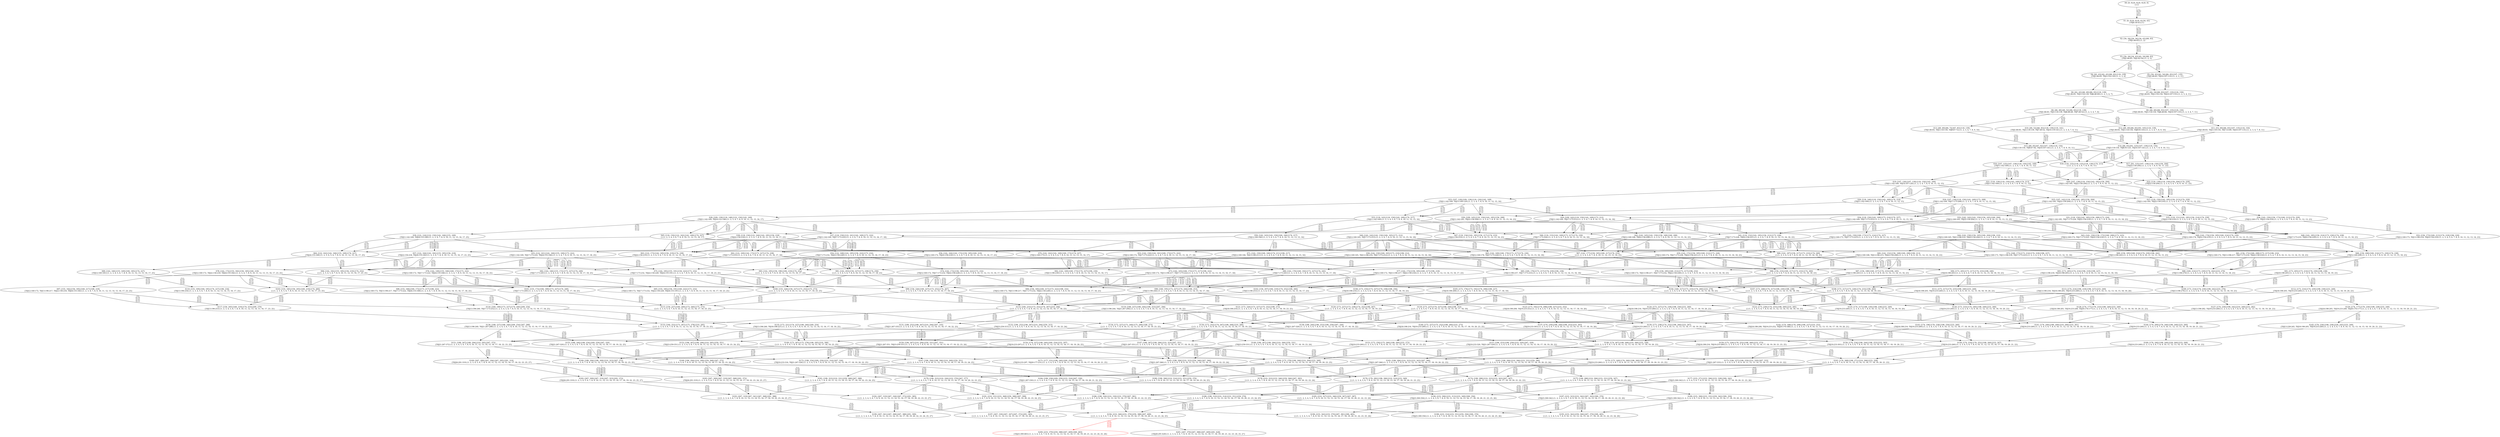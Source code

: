 digraph {
	S0[label="S0: [0, 0] [0, 0] [0, 0] [0, 0] \n{}{}"];
	S1[label="S1: [0, 0] [0, 0] [0, 0] [34, 43] \n{T0J0:34-43}{1}"];
	S2[label="S2: [34, 34] [34, 34] [34, 43] [66, 83] \n{T0J1:66-83}{1, 2}"];
	S3[label="S3: [34, 34] [34, 43] [42, 54] [66, 83] \n{T0J1:66-83, T0J2:42-54}{1, 2, 3}"];
	S4[label="S4: [42, 43] [42, 43] [66, 83] [118, 139] \n{T0J1:66-83, T0J3:118-139}{1, 2, 3, 4}"];
	S5[label="S5: [34, 43] [42, 54] [66, 83] [107, 135] \n{T0J1:66-83, T0J10:107-135}{1, 2, 3, 11}"];
	S6[label="S6: [42, 43] [46, 49] [66, 83] [118, 139] \n{T0J1:66-83, T0J3:118-139, T0J6:46-49}{1, 2, 3, 4, 7}"];
	S7[label="S7: [42, 54] [66, 83] [107, 135] [118, 150] \n{T0J1:66-83, T0J3:118-150, T0J10:107-135}{1, 2, 3, 4, 11}"];
	S8[label="S8: [46, 49] [49, 52] [66, 83] [118, 139] \n{T0J1:66-83, T0J3:118-139, T0J6:46-49, T0J7:49-52}{1, 2, 3, 4, 7, 8}"];
	S9[label="S9: [46, 60] [66, 83] [107, 135] [118, 150] \n{T0J1:66-83, T0J3:118-150, T0J6:46-60, T0J10:107-135}{1, 2, 3, 4, 7, 11}"];
	S10[label="S10: [49, 52] [66, 83] [118, 139] [119, 141] \n{T0J1:66-83, T0J3:118-139, T0J7:49-52, T0J10:119-141}{1, 2, 3, 4, 7, 8, 11}"];
	S11[label="S11: [53, 69] [66, 83] [107, 135] [118, 150] \n{T0J1:66-83, T0J3:118-150, T0J7:53-69, T0J10:107-135}{1, 2, 3, 4, 7, 8, 11}"];
	S12[label="S12: [49, 49] [66, 83] [93, 105] [118, 139] \n{T0J1:66-83, T0J3:118-139, T0J8:93-105}{1, 2, 3, 4, 7, 8, 9, 10}"];
	S13[label="S13: [49, 49] [66, 72] [67, 83] [118, 139] \n{T0J1:66-83, T0J3:118-139, T0J9:67-72}{1, 2, 3, 4, 7, 8, 9, 10}"];
	S14[label="S14: [66, 83] [93, 125] [107, 139] [118, 150] \n{T0J3:118-150, T0J8:93-125, T0J10:107-141}{1, 2, 3, 4, 7, 8, 9, 10, 11}"];
	S15[label="S15: [66, 83] [67, 92] [107, 139] [118, 150] \n{T0J3:118-150, T0J9:67-92, T0J10:107-141}{1, 2, 3, 4, 7, 8, 9, 10, 11}"];
	S16[label="S16: [107, 125] [107, 139] [118, 150] [142, 169] \n{T0J11:142-169}{1, 2, 3, 4, 7, 8, 9, 10, 11, 12}"];
	S17[label="S17: [93, 125] [107, 139] [118, 150] [156, 204] \n{T0J22:156-204}{1, 2, 3, 4, 7, 8, 9, 10, 11, 23}"];
	S18[label="S18: [118, 125] [118, 125] [118, 139] [174, 213] \n{}{1, 2, 3, 4, 5, 6, 7, 8, 9, 10, 11}"];
	S19[label="S19: [107, 126] [107, 139] [118, 150] [142, 169] \n{T0J11:142-169, T0J14:107-126}{1, 2, 3, 4, 7, 8, 9, 10, 11, 12, 15}"];
	S20[label="S20: [107, 139] [118, 150] [142, 185] [156, 204] \n{T0J11:142-185, T0J22:156-204}{1, 2, 3, 4, 7, 8, 9, 10, 11, 12, 23}"];
	S21[label="S21: [118, 139] [118, 150] [142, 169] [174, 213] \n{T0J11:142-169}{1, 2, 3, 4, 5, 6, 7, 8, 9, 10, 11, 12}"];
	S22[label="S22: [118, 139] [118, 150] [156, 204] [174, 229] \n{T0J22:156-204}{1, 2, 3, 4, 5, 6, 7, 8, 9, 10, 11, 23}"];
	S23[label="S23: [107, 129] [109, 139] [118, 150] [142, 169] \n{T0J11:142-169, T0J15:109-129}{1, 2, 3, 4, 7, 8, 9, 10, 11, 12, 15, 16}"];
	S24[label="S24: [107, 139] [118, 150] [142, 169] [173, 208] \n{T0J11:142-169, T0J17:173-208}{1, 2, 3, 4, 7, 8, 9, 10, 11, 12, 15, 18}"];
	S25[label="S25: [107, 142] [118, 150] [142, 185] [156, 204] \n{T0J11:142-185, T0J22:156-204}{1, 2, 3, 4, 7, 8, 9, 10, 11, 12, 15, 23}"];
	S26[label="S26: [118, 140] [118, 150] [142, 169] [174, 214] \n{T0J11:142-169}{1, 2, 3, 4, 5, 6, 7, 8, 9, 10, 11, 12, 15}"];
	S27[label="S27: [118, 150] [142, 185] [156, 213] [174, 229] \n{T0J11:142-185, T0J22:156-218}{1, 2, 3, 4, 5, 6, 7, 8, 9, 10, 11, 12, 23}"];
	S28[label="S28: [109, 139] [118, 148] [122, 150] [142, 169] \n{T0J11:142-169, T0J16:122-148}{1, 2, 3, 4, 7, 8, 9, 10, 11, 12, 15, 16, 17}"];
	S29[label="S29: [109, 142] [118, 150] [142, 169] [173, 212] \n{T0J11:142-169, T0J17:173-212}{1, 2, 3, 4, 7, 8, 9, 10, 11, 12, 15, 16, 18}"];
	S30[label="S30: [109, 145] [118, 150] [142, 185] [156, 208] \n{T0J11:142-185, T0J22:156-208}{1, 2, 3, 4, 7, 8, 9, 10, 11, 12, 15, 16, 23}"];
	S31[label="S31: [118, 150] [142, 185] [156, 208] [173, 224] \n{T0J11:142-185, T0J17:173-224, T0J22:156-218}{1, 2, 3, 4, 7, 8, 9, 10, 11, 12, 15, 18, 23}"];
	S32[label="S32: [142, 142] [142, 150] [156, 165] [160, 204] \n{T0J12:160-165, T0J22:156-204}{1, 2, 3, 4, 7, 8, 9, 10, 11, 12, 13, 15, 23}"];
	S33[label="S33: [118, 143] [118, 150] [142, 169] [174, 217] \n{T0J11:142-169}{1, 2, 3, 4, 5, 6, 7, 8, 9, 10, 11, 12, 15, 16}"];
	S34[label="S34: [118, 150] [142, 169] [173, 214] [174, 227] \n{T0J11:142-169, T0J17:173-223}{1, 2, 3, 4, 5, 6, 7, 8, 9, 10, 11, 12, 15, 18}"];
	S35[label="S35: [118, 151] [142, 185] [156, 214] [174, 230] \n{T0J22:156-219}{1, 2, 3, 4, 5, 6, 7, 8, 9, 10, 11, 12, 15, 23}"];
	S36[label="S36: [142, 150] [156, 173] [160, 213] [174, 229] \n{T0J12:160-173, T0J22:156-218}{1, 2, 3, 4, 5, 6, 7, 8, 9, 10, 11, 12, 13, 23}"];
	S37[label="S37: [118, 150] [122, 161] [142, 169] [173, 222] \n{T0J11:142-169, T0J17:173-222}{1, 2, 3, 4, 7, 8, 9, 10, 11, 12, 15, 16, 17, 18}"];
	S38[label="S38: [118, 150] [122, 164] [142, 185] [156, 218] \n{T0J22:156-218}{1, 2, 3, 4, 7, 8, 9, 10, 11, 12, 15, 16, 17, 23}"];
	S39[label="S39: [122, 124] [122, 150] [142, 166] [155, 169] \n{T0J11:142-169, T0J24:155-166}{1, 2, 3, 4, 7, 8, 9, 10, 11, 12, 15, 16, 17, 25}"];
	S40[label="S40: [142, 142] [142, 150] [160, 165] [173, 212] \n{T0J12:160-165, T0J17:173-212}{1, 2, 3, 4, 7, 8, 9, 10, 11, 12, 13, 15, 16, 18}"];
	S41[label="S41: [118, 152] [142, 185] [156, 212] [173, 228] \n{T0J17:173-228, T0J22:156-221}{1, 2, 3, 4, 7, 8, 9, 10, 11, 12, 15, 16, 18, 23}"];
	S42[label="S42: [142, 145] [142, 150] [156, 168] [160, 208] \n{T0J12:160-168, T0J22:156-208}{1, 2, 3, 4, 7, 8, 9, 10, 11, 12, 13, 15, 16, 23}"];
	S43[label="S43: [142, 150] [156, 172] [160, 208] [173, 225] \n{T0J12:160-172, T0J17:173-225, T0J22:156-218}{1, 2, 3, 4, 7, 8, 9, 10, 11, 12, 13, 15, 18, 23}"];
	S44[label="S44: [142, 150] [156, 165] [160, 204] [196, 210] \n{T0J12:160-165, T0J13:196-210, T0J22:156-204}{1, 2, 3, 4, 7, 8, 9, 10, 11, 12, 13, 14, 15, 23}"];
	S45[label="S45: [118, 150] [122, 162] [142, 169] [174, 227] \n{}{1, 2, 3, 4, 5, 6, 7, 8, 9, 10, 11, 12, 15, 16, 17}"];
	S46[label="S46: [118, 153] [142, 169] [173, 217] [174, 230] \n{T0J17:173-226}{1, 2, 3, 4, 5, 6, 7, 8, 9, 10, 11, 12, 15, 16, 18}"];
	S47[label="S47: [118, 154] [142, 185] [156, 217] [174, 233] \n{T0J22:156-219}{1, 2, 3, 4, 5, 6, 7, 8, 9, 10, 11, 12, 15, 16, 23}"];
	S48[label="S48: [142, 185] [156, 214] [173, 230] [174, 238] \n{T0J17:173-233, T0J22:156-229}{1, 2, 3, 4, 5, 6, 7, 8, 9, 10, 11, 12, 15, 18, 23}"];
	S49[label="S49: [142, 174] [156, 185] [160, 214] [174, 230] \n{T0J12:160-174, T0J22:156-219}{1, 2, 3, 4, 5, 6, 7, 8, 9, 10, 11, 12, 13, 15, 23}"];
	S50[label="S50: [142, 143] [142, 150] [160, 166] [174, 217] \n{T0J12:160-166}{1, 2, 3, 4, 5, 6, 7, 8, 9, 10, 11, 12, 13, 15, 16}"];
	S51[label="S51: [142, 150] [160, 173] [173, 214] [174, 227] \n{T0J12:160-173, T0J17:173-223}{1, 2, 3, 4, 5, 6, 7, 8, 9, 10, 11, 12, 13, 15, 18}"];
	S52[label="S52: [156, 173] [160, 213] [174, 218] [196, 229] \n{T0J12:160-173, T0J13:196-218, T0J22:156-218}{1, 2, 3, 4, 5, 6, 7, 8, 9, 10, 11, 12, 13, 14, 23}"];
	S53[label="S53: [142, 150] [142, 161] [160, 172] [173, 222] \n{T0J12:160-172, T0J17:173-222}{1, 2, 3, 4, 7, 8, 9, 10, 11, 12, 13, 15, 16, 17, 18}"];
	S54[label="S54: [122, 168] [142, 185] [156, 222] [173, 232] \n{T0J17:173-232, T0J22:156-228}{1, 2, 3, 4, 7, 8, 9, 10, 11, 12, 15, 16, 17, 18, 23}"];
	S55[label="S55: [122, 161] [142, 166] [155, 169] [173, 222] \n{T0J11:142-169, T0J17:173-222, T0J24:155-166}{1, 2, 3, 4, 7, 8, 9, 10, 11, 12, 15, 16, 17, 18, 25}"];
	S56[label="S56: [142, 164] [142, 172] [156, 185] [160, 218] \n{T0J12:160-172, T0J22:156-218}{1, 2, 3, 4, 7, 8, 9, 10, 11, 12, 13, 15, 16, 17, 23}"];
	S57[label="S57: [122, 164] [142, 182] [155, 185] [156, 218] \n{T0J22:156-218, T0J24:155-182}{1, 2, 3, 4, 7, 8, 9, 10, 11, 12, 15, 16, 17, 23, 25}"];
	S58[label="S58: [142, 150] [160, 165] [173, 210] [196, 212] \n{T0J12:160-165, T0J13:196-210, T0J17:173-212}{1, 2, 3, 4, 7, 8, 9, 10, 11, 12, 13, 14, 15, 16, 18}"];
	S59[label="S59: [142, 172] [156, 185] [160, 212] [173, 228] \n{T0J12:160-172, T0J17:173-228, T0J22:156-221}{1, 2, 3, 4, 7, 8, 9, 10, 11, 12, 13, 15, 16, 18, 23}"];
	S60[label="S60: [142, 152] [156, 168] [160, 208] [196, 213] \n{T0J12:160-168, T0J13:196-213, T0J22:156-208}{1, 2, 3, 4, 7, 8, 9, 10, 11, 12, 13, 14, 15, 16, 23}"];
	S61[label="S61: [156, 172] [160, 208] [173, 217] [196, 232] \n{T0J12:160-172, T0J13:196-217, T0J17:173-232, T0J22:156-218}{1, 2, 3, 4, 7, 8, 9, 10, 11, 12, 13, 14, 15, 18, 23}"];
	S62[label="S62: [122, 169] [142, 172] [173, 227] [174, 238] \n{T0J17:173-233}{1, 2, 3, 4, 5, 6, 7, 8, 9, 10, 11, 12, 15, 16, 17, 18}"];
	S63[label="S63: [122, 173] [142, 185] [156, 219] [174, 238] \n{T0J22:156-219}{1, 2, 3, 4, 5, 6, 7, 8, 9, 10, 11, 12, 15, 16, 17, 23}"];
	S64[label="S64: [122, 162] [142, 166] [155, 169] [174, 227] \n{T0J24:155-166}{1, 2, 3, 4, 5, 6, 7, 8, 9, 10, 11, 12, 15, 16, 17, 25}"];
	S65[label="S65: [142, 169] [160, 176] [173, 217] [174, 230] \n{T0J12:160-176, T0J17:173-226}{1, 2, 3, 4, 5, 6, 7, 8, 9, 10, 11, 12, 13, 15, 16, 18}"];
	S66[label="S66: [142, 187] [156, 217] [173, 233] [174, 240] \n{}{1, 2, 3, 4, 5, 6, 7, 8, 9, 10, 11, 12, 15, 16, 18, 23}"];
	S67[label="S67: [142, 177] [156, 185] [160, 217] [174, 233] \n{}{1, 2, 3, 4, 5, 6, 7, 8, 9, 10, 11, 12, 13, 15, 16, 23}"];
	S68[label="S68: [156, 208] [160, 214] [173, 230] [174, 238] \n{T0J12:160-208}{1, 2, 3, 4, 5, 6, 7, 8, 9, 10, 11, 12, 13, 15, 18, 23}"];
	S69[label="S69: [156, 185] [160, 214] [174, 230] [196, 242] \n{T0J13:196-242}{1, 2, 3, 4, 5, 6, 7, 8, 9, 10, 11, 12, 13, 14, 15, 23}"];
	S70[label="S70: [142, 162] [142, 169] [160, 173] [174, 227] \n{T0J12:160-173}{1, 2, 3, 4, 5, 6, 7, 8, 9, 10, 11, 12, 13, 15, 16, 17}"];
	S71[label="S71: [142, 150] [160, 166] [174, 211] [196, 217] \n{T0J12:160-166, T0J13:196-211}{1, 2, 3, 4, 5, 6, 7, 8, 9, 10, 11, 12, 13, 14, 15, 16}"];
	S72[label="S72: [160, 173] [173, 214] [174, 218] [196, 227] \n{T0J12:160-173, T0J13:196-218, T0J17:173-223}{1, 2, 3, 4, 5, 6, 7, 8, 9, 10, 11, 12, 13, 14, 15, 18}"];
	S73[label="S73: [142, 165] [160, 172] [173, 217] [196, 222] \n{T0J12:160-172, T0J13:196-217, T0J17:173-222}{1, 2, 3, 4, 7, 8, 9, 10, 11, 12, 13, 14, 15, 16, 17, 18}"];
	S74[label="S74: [142, 172] [156, 185] [160, 222] [173, 232] \n{T0J12:160-172, T0J17:173-232, T0J22:156-228}{1, 2, 3, 4, 7, 8, 9, 10, 11, 12, 13, 15, 16, 17, 18, 23}"];
	S75[label="S75: [142, 185] [155, 191] [156, 222] [173, 232] \n{T0J17:173-232, T0J22:156-228, T0J24:155-191}{1, 2, 3, 4, 7, 8, 9, 10, 11, 12, 15, 16, 17, 18, 23, 25}"];
	S76[label="S76: [142, 149] [155, 166] [160, 172] [173, 222] \n{T0J12:160-172, T0J17:173-222, T0J24:155-166}{1, 2, 3, 4, 7, 8, 9, 10, 11, 12, 13, 15, 16, 17, 18, 25}"];
	S77[label="S77: [142, 172] [156, 185] [160, 217] [196, 218] \n{T0J12:160-172, T0J13:196-217, T0J22:156-218}{1, 2, 3, 4, 7, 8, 9, 10, 11, 12, 13, 14, 15, 16, 17, 23}"];
	S78[label="S78: [142, 172] [155, 182] [156, 185] [160, 218] \n{T0J12:160-172, T0J22:156-218, T0J24:155-182}{1, 2, 3, 4, 7, 8, 9, 10, 11, 12, 13, 15, 16, 17, 23, 25}"];
	S79[label="S79: [156, 185] [160, 212] [173, 217] [196, 232] \n{T0J12:160-172, T0J13:196-217, T0J17:173-232, T0J22:156-228}{1, 2, 3, 4, 7, 8, 9, 10, 11, 12, 13, 14, 15, 16, 18, 23}"];
	S80[label="S80: [142, 176] [160, 192] [173, 227] [174, 245] \n{T0J17:173-245}{1, 2, 3, 4, 5, 6, 7, 8, 9, 10, 11, 12, 13, 15, 16, 17, 18}"];
	S81[label="S81: [142, 203] [156, 227] [173, 238] [174, 256] \n{}{1, 2, 3, 4, 5, 6, 7, 8, 9, 10, 11, 12, 15, 16, 17, 18, 23}"];
	S82[label="S82: [142, 166] [155, 172] [173, 227] [174, 249] \n{T0J17:173-245}{1, 2, 3, 4, 5, 6, 7, 8, 9, 10, 11, 12, 15, 16, 17, 18, 25}"];
	S83[label="S83: [142, 185] [156, 196] [160, 219] [174, 252] \n{}{1, 2, 3, 4, 5, 6, 7, 8, 9, 10, 11, 12, 13, 15, 16, 17, 23}"];
	S84[label="S84: [142, 182] [155, 185] [156, 219] [174, 252] \n{}{1, 2, 3, 4, 5, 6, 7, 8, 9, 10, 11, 12, 15, 16, 17, 23, 25}"];
	S85[label="S85: [160, 176] [173, 217] [174, 230] [196, 238] \n{T0J13:196-237, T0J17:173-233}{1, 2, 3, 4, 5, 6, 7, 8, 9, 10, 11, 12, 13, 14, 15, 16, 18}"];
	S86[label="S86: [156, 210] [160, 217] [173, 233] [174, 260] \n{}{1, 2, 3, 4, 5, 6, 7, 8, 9, 10, 11, 12, 13, 15, 16, 18, 23}"];
	S87[label="S87: [156, 188] [160, 217] [174, 233] [196, 245] \n{T0J13:196-245}{1, 2, 3, 4, 5, 6, 7, 8, 9, 10, 11, 12, 13, 14, 15, 16, 23}"];
	S88[label="S88: [160, 214] [173, 230] [174, 242] [210, 276] \n{T0J13:196-276}{1, 2, 3, 4, 5, 6, 7, 8, 9, 10, 11, 12, 13, 14, 15, 18, 23}"];
	S89[label="S89: [142, 166] [155, 169] [160, 185] [174, 227] \n{T0J12:160-185}{1, 2, 3, 4, 5, 6, 7, 8, 9, 10, 11, 12, 13, 15, 16, 17, 25}"];
	S90[label="S90: [173, 205] [173, 217] [174, 233] [198, 240] \n{T0J18:198-205}{1, 2, 3, 4, 5, 6, 7, 8, 9, 10, 11, 12, 15, 16, 18, 19, 23}"];
	S91[label="S91: [173, 205] [173, 214] [174, 230] [198, 238] \n{T0J18:198-205}{1, 2, 3, 4, 5, 6, 7, 8, 9, 10, 11, 12, 13, 15, 18, 19, 23}"];
	S92[label="S92: [142, 169] [160, 173] [174, 227] [196, 230] \n{T0J13:196-230}{1, 2, 3, 4, 5, 6, 7, 8, 9, 10, 11, 12, 13, 14, 15, 16, 17}"];
	S93[label="S93: [173, 205] [174, 214] [196, 218] [198, 227] \n{T0J13:196-218, T0J18:198-205}{1, 2, 3, 4, 5, 6, 7, 8, 9, 10, 11, 12, 13, 14, 15, 18, 19}"];
	S94[label="S94: [156, 185] [160, 217] [173, 222] [196, 232] \n{T0J12:160-172, T0J13:196-217, T0J17:173-232, T0J22:156-228}{1, 2, 3, 4, 7, 8, 9, 10, 11, 12, 13, 14, 15, 16, 17, 18, 23}"];
	S95[label="S95: [155, 185] [156, 191] [160, 222] [173, 232] \n{T0J12:160-172, T0J17:173-232, T0J22:156-228, T0J24:155-191}{1, 2, 3, 4, 7, 8, 9, 10, 11, 12, 13, 15, 16, 17, 18, 23, 25}"];
	S96[label="S96: [155, 166] [160, 172] [173, 217] [196, 222] \n{T0J12:160-172, T0J13:196-217, T0J17:173-222, T0J24:155-166}{1, 2, 3, 4, 7, 8, 9, 10, 11, 12, 13, 14, 15, 16, 17, 18, 25}"];
	S97[label="S97: [155, 182] [156, 185] [160, 217] [196, 218] \n{T0J12:160-172, T0J13:196-217, T0J22:156-218, T0J24:155-182}{1, 2, 3, 4, 7, 8, 9, 10, 11, 12, 13, 14, 15, 16, 17, 23, 25}"];
	S98[label="S98: [160, 195] [173, 227] [174, 244] [196, 253] \n{T0J13:196-244}{1, 2, 3, 4, 5, 6, 7, 8, 9, 10, 11, 12, 13, 14, 15, 16, 17, 18}"];
	S99[label="S99: [156, 226] [160, 227] [173, 252] [174, 267] \n{}{1, 2, 3, 4, 5, 6, 7, 8, 9, 10, 11, 12, 13, 15, 16, 17, 18, 23}"];
	S100[label="S100: [155, 226] [156, 227] [173, 252] [175, 273] \n{}{1, 2, 3, 4, 5, 6, 7, 8, 9, 10, 11, 12, 15, 16, 17, 18, 23, 25}"];
	S101[label="S101: [155, 172] [160, 189] [173, 227] [174, 249] \n{T0J17:173-249}{1, 2, 3, 4, 5, 6, 7, 8, 9, 10, 11, 12, 13, 15, 16, 17, 18, 25}"];
	S102[label="S102: [156, 207] [160, 219] [174, 252] [196, 260] \n{T0J13:196-253}{1, 2, 3, 4, 5, 6, 7, 8, 9, 10, 11, 12, 13, 14, 15, 16, 17, 23}"];
	S103[label="S103: [155, 185] [156, 205] [160, 219] [174, 260] \n{}{1, 2, 3, 4, 5, 6, 7, 8, 9, 10, 11, 12, 13, 15, 16, 17, 23, 25}"];
	S104[label="S104: [160, 217] [173, 233] [174, 260] [210, 278] \n{}{1, 2, 3, 4, 5, 6, 7, 8, 9, 10, 11, 12, 13, 14, 15, 16, 18, 23}"];
	S105[label="S105: [173, 176] [173, 192] [174, 208] [198, 227] \n{T0J18:198-208}{1, 2, 3, 4, 5, 6, 7, 8, 9, 10, 11, 12, 13, 15, 16, 17, 18, 19}"];
	S106[label="S106: [173, 216] [173, 227] [174, 238] [198, 256] \n{T0J18:198-216}{1, 2, 3, 4, 5, 6, 7, 8, 9, 10, 11, 12, 15, 16, 17, 18, 19, 23}"];
	S107[label="S107: [173, 208] [174, 217] [196, 230] [198, 238] \n{}{1, 2, 3, 4, 5, 6, 7, 8, 9, 10, 11, 12, 13, 14, 15, 16, 18, 19}"];
	S108[label="S108: [173, 217] [173, 228] [174, 233] [198, 260] \n{}{1, 2, 3, 4, 5, 6, 7, 8, 9, 10, 11, 12, 13, 15, 16, 18, 19, 23}"];
	S109[label="S109: [173, 214] [174, 230] [198, 242] [210, 276] \n{T0J13:196-276}{1, 2, 3, 4, 5, 6, 7, 8, 9, 10, 11, 12, 13, 14, 15, 18, 19, 23}"];
	S110[label="S110: [155, 169] [160, 185] [174, 227] [196, 234] \n{T0J13:196-234}{1, 2, 3, 4, 5, 6, 7, 8, 9, 10, 11, 12, 13, 14, 15, 16, 17, 25}"];
	S111[label="S111: [173, 217] [174, 233] [198, 240] [233, 249] \n{T0J18:198-205, T0J19:233-249}{1, 2, 3, 4, 5, 6, 7, 8, 9, 10, 11, 12, 15, 16, 18, 19, 20, 23}"];
	S112[label="S112: [173, 214] [174, 230] [198, 238] [233, 249] \n{T0J18:198-205, T0J19:233-249}{1, 2, 3, 4, 5, 6, 7, 8, 9, 10, 11, 12, 13, 15, 18, 19, 20, 23}"];
	S113[label="S113: [174, 214] [196, 218] [198, 227] [233, 249] \n{T0J13:196-218, T0J18:198-205, T0J19:233-249}{1, 2, 3, 4, 5, 6, 7, 8, 9, 10, 11, 12, 13, 14, 15, 18, 19, 20}"];
	S114[label="S114: [160, 233] [173, 252] [174, 267] [210, 294] \n{}{1, 2, 3, 4, 5, 6, 7, 8, 9, 10, 11, 12, 13, 14, 15, 16, 17, 18, 23}"];
	S115[label="S115: [156, 227] [160, 249] [173, 260] [175, 273] \n{}{1, 2, 3, 4, 5, 6, 7, 8, 9, 10, 11, 12, 13, 15, 16, 17, 18, 23, 25}"];
	S116[label="S116: [160, 189] [173, 227] [174, 240] [209, 254] \n{T0J13:196-240, T0J17:173-252}{1, 2, 3, 4, 5, 6, 7, 8, 9, 10, 11, 12, 13, 14, 15, 16, 17, 18, 25}"];
	S117[label="S117: [156, 205] [160, 219] [174, 253] [209, 270] \n{T0J13:196-253}{1, 2, 3, 4, 5, 6, 7, 8, 9, 10, 11, 12, 13, 14, 15, 16, 17, 23, 25}"];
	S118[label="S118: [173, 227] [174, 227] [196, 244] [198, 253] \n{}{1, 2, 3, 4, 5, 6, 7, 8, 9, 10, 11, 12, 13, 14, 15, 16, 17, 18, 19}"];
	S119[label="S119: [188, 227] [188, 244] [196, 253] [267, 294] \n{T0J13:196-244, T0J21:267-294}{1, 2, 3, 4, 5, 6, 7, 8, 9, 10, 11, 12, 13, 14, 15, 16, 17, 18, 22}"];
	S120[label="S120: [173, 227] [173, 238] [174, 252] [198, 267] \n{}{1, 2, 3, 4, 5, 6, 7, 8, 9, 10, 11, 12, 13, 15, 16, 17, 18, 19, 23}"];
	S121[label="S121: [173, 226] [173, 227] [175, 252] [198, 273] \n{T0J18:198-216}{1, 2, 3, 4, 5, 6, 7, 8, 9, 10, 11, 12, 15, 16, 17, 18, 19, 23, 25}"];
	S122[label="S122: [173, 228] [174, 233] [198, 260] [210, 285] \n{}{1, 2, 3, 4, 5, 6, 7, 8, 9, 10, 11, 12, 13, 14, 15, 16, 18, 19, 23}"];
	S123[label="S123: [173, 192] [174, 208] [198, 227] [233, 252] \n{T0J18:198-208, T0J19:233-252}{1, 2, 3, 4, 5, 6, 7, 8, 9, 10, 11, 12, 13, 15, 16, 17, 18, 19, 20}"];
	S124[label="S124: [173, 227] [174, 238] [198, 256] [233, 260] \n{T0J18:198-216, T0J19:233-260}{1, 2, 3, 4, 5, 6, 7, 8, 9, 10, 11, 12, 15, 16, 17, 18, 19, 20, 23}"];
	S125[label="S125: [174, 217] [196, 230] [198, 238] [233, 249] \n{T0J19:233-249}{1, 2, 3, 4, 5, 6, 7, 8, 9, 10, 11, 12, 13, 14, 15, 16, 18, 19, 20}"];
	S126[label="S126: [173, 233] [174, 240] [198, 249] [233, 260] \n{T0J19:233-249}{1, 2, 3, 4, 5, 6, 7, 8, 9, 10, 11, 12, 13, 15, 16, 18, 19, 20, 23}"];
	S127[label="S127: [174, 230] [198, 242] [210, 249] [233, 282] \n{T0J13:196-282, T0J19:233-249}{1, 2, 3, 4, 5, 6, 7, 8, 9, 10, 11, 12, 13, 14, 15, 18, 19, 20, 23}"];
	S128[label="S128: [174, 177] [176, 233] [198, 240] [233, 249] \n{T0J18:198-205, T0J19:233-249, T0J20:176-177}{1, 2, 3, 4, 5, 6, 7, 8, 9, 10, 11, 12, 15, 16, 18, 19, 20, 21, 23}"];
	S129[label="S129: [174, 177] [176, 230] [198, 238] [233, 249] \n{T0J18:198-205, T0J19:233-249, T0J20:176-177}{1, 2, 3, 4, 5, 6, 7, 8, 9, 10, 11, 12, 13, 15, 18, 19, 20, 21, 23}"];
	S130[label="S130: [173, 252] [174, 267] [198, 268] [210, 306] \n{}{1, 2, 3, 4, 5, 6, 7, 8, 9, 10, 11, 12, 13, 14, 15, 16, 17, 18, 19, 23}"];
	S131[label="S131: [188, 252] [188, 267] [210, 294] [267, 335] \n{T0J21:267-335}{1, 2, 3, 4, 5, 6, 7, 8, 9, 10, 11, 12, 13, 14, 15, 16, 17, 18, 22, 23}"];
	S132[label="S132: [196, 252] [196, 267] [210, 294] [259, 315] \n{T0J23:259-315}{1, 2, 3, 4, 5, 6, 7, 8, 9, 10, 11, 12, 13, 14, 15, 16, 17, 18, 23, 24}"];
	S133[label="S133: [160, 252] [173, 267] [175, 278] [210, 295] \n{}{1, 2, 3, 4, 5, 6, 7, 8, 9, 10, 11, 12, 13, 14, 15, 16, 17, 18, 23, 25}"];
	S134[label="S134: [173, 227] [173, 249] [175, 260] [198, 273] \n{}{1, 2, 3, 4, 5, 6, 7, 8, 9, 10, 11, 12, 13, 15, 16, 17, 18, 19, 23, 25}"];
	S135[label="S135: [173, 221] [174, 227] [198, 240] [209, 254] \n{T0J13:196-240, T0J18:198-221}{1, 2, 3, 4, 5, 6, 7, 8, 9, 10, 11, 12, 13, 14, 15, 16, 17, 18, 19, 25}"];
	S136[label="S136: [188, 227] [188, 240] [209, 254] [267, 288] \n{T0J13:196-240, T0J21:267-288}{1, 2, 3, 4, 5, 6, 7, 8, 9, 10, 11, 12, 13, 14, 15, 16, 17, 18, 22, 25}"];
	S137[label="S137: [174, 230] [196, 244] [198, 253] [233, 303] \n{T0J19:233-303}{1, 2, 3, 4, 5, 6, 7, 8, 9, 10, 11, 12, 13, 14, 15, 16, 17, 18, 19, 20}"];
	S138[label="S138: [188, 244] [196, 253] [198, 259] [267, 326] \n{T0J21:267-326}{1, 2, 3, 4, 5, 6, 7, 8, 9, 10, 11, 12, 13, 14, 15, 16, 17, 18, 19, 22}"];
	S139[label="S139: [173, 238] [174, 252] [198, 260] [233, 267] \n{T0J19:233-260}{1, 2, 3, 4, 5, 6, 7, 8, 9, 10, 11, 12, 13, 15, 16, 17, 18, 19, 20, 23}"];
	S140[label="S140: [173, 227] [175, 252] [198, 260] [233, 273] \n{T0J18:198-216, T0J19:233-260}{1, 2, 3, 4, 5, 6, 7, 8, 9, 10, 11, 12, 15, 16, 17, 18, 19, 20, 23, 25}"];
	S141[label="S141: [174, 240] [198, 249] [210, 260] [233, 301] \n{T0J19:233-249}{1, 2, 3, 4, 5, 6, 7, 8, 9, 10, 11, 12, 13, 14, 15, 16, 18, 19, 20, 23}"];
	S142[label="S142: [174, 188] [176, 208] [198, 227] [233, 252] \n{T0J18:198-208, T0J19:233-252, T0J20:176-188}{1, 2, 3, 4, 5, 6, 7, 8, 9, 10, 11, 12, 13, 15, 16, 17, 18, 19, 20, 21}"];
	S143[label="S143: [174, 196] [176, 238] [198, 256] [233, 260] \n{T0J18:198-216, T0J19:233-260}{1, 2, 3, 4, 5, 6, 7, 8, 9, 10, 11, 12, 15, 16, 17, 18, 19, 20, 21, 23}"];
	S144[label="S144: [174, 200] [176, 240] [198, 249] [233, 260] \n{T0J19:233-249}{1, 2, 3, 4, 5, 6, 7, 8, 9, 10, 11, 12, 13, 15, 16, 18, 19, 20, 21, 23}"];
	S145[label="S145: [176, 230] [198, 238] [228, 245] [233, 249] \n{T0J13:228-245, T0J18:198-205, T0J19:233-249}{1, 2, 3, 4, 5, 6, 7, 8, 9, 10, 11, 12, 13, 14, 15, 18, 19, 20, 21, 23}"];
	S146[label="S146: [174, 267] [198, 268] [210, 306] [233, 328] \n{}{1, 2, 3, 4, 5, 6, 7, 8, 9, 10, 11, 12, 13, 14, 15, 16, 17, 18, 19, 20, 23}"];
	S147[label="S147: [188, 267] [198, 284] [210, 323] [267, 351] \n{T0J21:267-351}{1, 2, 3, 4, 5, 6, 7, 8, 9, 10, 11, 12, 13, 14, 15, 16, 17, 18, 19, 22, 23}"];
	S148[label="S148: [196, 267] [198, 284] [210, 306] [259, 331] \n{T0J23:259-331}{1, 2, 3, 4, 5, 6, 7, 8, 9, 10, 11, 12, 13, 14, 15, 16, 17, 18, 19, 23, 24}"];
	S149[label="S149: [173, 267] [175, 278] [198, 295] [210, 306] \n{}{1, 2, 3, 4, 5, 6, 7, 8, 9, 10, 11, 12, 13, 14, 15, 16, 17, 18, 19, 23, 25}"];
	S150[label="S150: [196, 267] [210, 294] [259, 331] [267, 351] \n{T0J21:267-351, T0J23:259-331}{1, 2, 3, 4, 5, 6, 7, 8, 9, 10, 11, 12, 13, 14, 15, 16, 17, 18, 22, 23, 24}"];
	S151[label="S151: [188, 267] [188, 294] [210, 295] [267, 372] \n{T0J21:267-372}{1, 2, 3, 4, 5, 6, 7, 8, 9, 10, 11, 12, 13, 14, 15, 16, 17, 18, 22, 23, 25}"];
	S152[label="S152: [196, 267] [196, 294] [210, 295] [259, 351] \n{T0J23:259-351}{1, 2, 3, 4, 5, 6, 7, 8, 9, 10, 11, 12, 13, 14, 15, 16, 17, 18, 23, 24, 25}"];
	S153[label="S153: [173, 250] [175, 260] [198, 260] [233, 273] \n{T0J19:233-260}{1, 2, 3, 4, 5, 6, 7, 8, 9, 10, 11, 12, 13, 15, 16, 17, 18, 19, 20, 23, 25}"];
	S154[label="S154: [174, 227] [198, 240] [209, 254] [233, 297] \n{T0J19:233-297}{1, 2, 3, 4, 5, 6, 7, 8, 9, 10, 11, 12, 13, 14, 15, 16, 17, 18, 19, 20, 25}"];
	S155[label="S155: [188, 240] [198, 254] [209, 259] [267, 320] \n{T0J21:267-320}{1, 2, 3, 4, 5, 6, 7, 8, 9, 10, 11, 12, 13, 14, 15, 16, 17, 18, 19, 22, 25}"];
	S156[label="S156: [176, 234] [196, 244] [198, 253] [233, 303] \n{T0J19:233-303}{1, 2, 3, 4, 5, 6, 7, 8, 9, 10, 11, 12, 13, 14, 15, 16, 17, 18, 19, 20, 21}"];
	S157[label="S157: [196, 253] [198, 259] [233, 320] [267, 329] \n{T0J19:233-320, T0J21:267-329}{1, 2, 3, 4, 5, 6, 7, 8, 9, 10, 11, 12, 13, 14, 15, 16, 17, 18, 19, 20, 22}"];
	S158[label="S158: [174, 219] [176, 252] [198, 260] [233, 267] \n{T0J19:233-260}{1, 2, 3, 4, 5, 6, 7, 8, 9, 10, 11, 12, 13, 15, 16, 17, 18, 19, 20, 21, 23}"];
	S159[label="S159: [175, 226] [176, 252] [198, 260] [233, 273] \n{T0J18:198-216, T0J19:233-260}{1, 2, 3, 4, 5, 6, 7, 8, 9, 10, 11, 12, 15, 16, 17, 18, 19, 20, 21, 23, 25}"];
	S160[label="S160: [176, 240] [198, 249] [228, 260] [233, 268] \n{T0J19:233-249}{1, 2, 3, 4, 5, 6, 7, 8, 9, 10, 11, 12, 13, 14, 15, 16, 18, 19, 20, 21, 23}"];
	S161[label="S161: [176, 268] [198, 271] [210, 306] [233, 328] \n{}{1, 2, 3, 4, 5, 6, 7, 8, 9, 10, 11, 12, 13, 14, 15, 16, 17, 18, 19, 20, 21, 23}"];
	S162[label="S162: [198, 284] [210, 323] [233, 343] [267, 366] \n{T0J21:267-366}{1, 2, 3, 4, 5, 6, 7, 8, 9, 10, 11, 12, 13, 14, 15, 16, 17, 18, 19, 20, 22, 23}"];
	S163[label="S163: [198, 284] [210, 306] [233, 331] [259, 346] \n{}{1, 2, 3, 4, 5, 6, 7, 8, 9, 10, 11, 12, 13, 14, 15, 16, 17, 18, 19, 20, 23, 24}"];
	S164[label="S164: [175, 278] [198, 306] [210, 309] [233, 349] \n{}{1, 2, 3, 4, 5, 6, 7, 8, 9, 10, 11, 12, 13, 14, 15, 16, 17, 18, 19, 20, 23, 25}"];
	S165[label="S165: [198, 294] [210, 323] [259, 346] [267, 366] \n{T0J21:267-366}{1, 2, 3, 4, 5, 6, 7, 8, 9, 10, 11, 12, 13, 14, 15, 16, 17, 18, 19, 22, 23, 24}"];
	S166[label="S166: [188, 294] [198, 309] [210, 323] [267, 372] \n{}{1, 2, 3, 4, 5, 6, 7, 8, 9, 10, 11, 12, 13, 14, 15, 16, 17, 18, 19, 22, 23, 25}"];
	S167[label="S167: [196, 294] [198, 306] [210, 309] [259, 351] \n{}{1, 2, 3, 4, 5, 6, 7, 8, 9, 10, 11, 12, 13, 14, 15, 16, 17, 18, 19, 23, 24, 25}"];
	S168[label="S168: [196, 294] [210, 309] [259, 368] [267, 372] \n{}{1, 2, 3, 4, 5, 6, 7, 8, 9, 10, 11, 12, 13, 14, 15, 16, 17, 18, 22, 23, 24, 25}"];
	S169[label="S169: [267, 289] [267, 294] [267, 295] [291, 319] \n{T0J26:291-319}{1, 2, 3, 4, 5, 6, 7, 8, 9, 10, 11, 12, 13, 14, 15, 16, 17, 18, 22, 23, 25, 27}"];
	S170[label="S170: [175, 249] [176, 260] [198, 260] [233, 273] \n{T0J19:233-260}{1, 2, 3, 4, 5, 6, 7, 8, 9, 10, 11, 12, 13, 15, 16, 17, 18, 19, 20, 21, 23, 25}"];
	S171[label="S171: [177, 231] [198, 240] [209, 254] [233, 297] \n{T0J19:233-297, T0J20:177-231}{1, 2, 3, 4, 5, 6, 7, 8, 9, 10, 11, 12, 13, 14, 15, 16, 17, 18, 19, 20, 21, 25}"];
	S172[label="S172: [198, 254] [209, 259] [233, 316] [267, 326] \n{T0J19:233-316, T0J21:267-326}{1, 2, 3, 4, 5, 6, 7, 8, 9, 10, 11, 12, 13, 14, 15, 16, 17, 18, 19, 20, 22, 25}"];
	S173[label="S173: [196, 257] [198, 259] [233, 320] [267, 333] \n{T0J21:267-333}{1, 2, 3, 4, 5, 6, 7, 8, 9, 10, 11, 12, 13, 14, 15, 16, 17, 18, 19, 20, 21, 22}"];
	S174[label="S174: [198, 288] [210, 323] [233, 343] [267, 367] \n{}{1, 2, 3, 4, 5, 6, 7, 8, 9, 10, 11, 12, 13, 14, 15, 16, 17, 18, 19, 20, 21, 22, 23}"];
	S175[label="S175: [198, 288] [210, 306] [233, 331] [259, 347] \n{}{1, 2, 3, 4, 5, 6, 7, 8, 9, 10, 11, 12, 13, 14, 15, 16, 17, 18, 19, 20, 21, 23, 24}"];
	S176[label="S176: [176, 282] [198, 306] [210, 310] [233, 349] \n{}{1, 2, 3, 4, 5, 6, 7, 8, 9, 10, 11, 12, 13, 14, 15, 16, 17, 18, 19, 20, 21, 23, 25}"];
	S177[label="S177: [233, 271] [233, 306] [233, 328] [300, 342] \n{T0J25:300-342}{1, 2, 3, 4, 5, 6, 7, 8, 9, 10, 11, 12, 13, 14, 15, 16, 17, 18, 19, 20, 21, 23, 26}"];
	S178[label="S178: [210, 323] [233, 346] [259, 366] [267, 383] \n{}{1, 2, 3, 4, 5, 6, 7, 8, 9, 10, 11, 12, 13, 14, 15, 16, 17, 18, 19, 20, 22, 23, 24}"];
	S179[label="S179: [198, 323] [210, 326] [233, 370] [267, 377] \n{}{1, 2, 3, 4, 5, 6, 7, 8, 9, 10, 11, 12, 13, 14, 15, 16, 17, 18, 19, 20, 22, 23, 25}"];
	S180[label="S180: [198, 306] [210, 314] [233, 351] [259, 370] \n{}{1, 2, 3, 4, 5, 6, 7, 8, 9, 10, 11, 12, 13, 14, 15, 16, 17, 18, 19, 20, 23, 24, 25}"];
	S181[label="S181: [198, 323] [210, 331] [259, 368] [267, 388] \n{}{1, 2, 3, 4, 5, 6, 7, 8, 9, 10, 11, 12, 13, 14, 15, 16, 17, 18, 19, 22, 23, 24, 25}"];
	S182[label="S182: [267, 309] [267, 319] [267, 323] [291, 372] \n{T0J26:291-319}{1, 2, 3, 4, 5, 6, 7, 8, 9, 10, 11, 12, 13, 14, 15, 16, 17, 18, 19, 22, 23, 25, 27}"];
	S183[label="S183: [267, 309] [267, 319] [267, 368] [291, 372] \n{T0J26:291-319}{1, 2, 3, 4, 5, 6, 7, 8, 9, 10, 11, 12, 13, 14, 15, 16, 17, 18, 22, 23, 24, 25, 27}"];
	S184[label="S184: [198, 258] [209, 259] [233, 316] [267, 330] \n{T0J21:267-330}{1, 2, 3, 4, 5, 6, 7, 8, 9, 10, 11, 12, 13, 14, 15, 16, 17, 18, 19, 20, 21, 22, 25}"];
	S185[label="S185: [210, 327] [233, 346] [259, 367] [267, 387] \n{}{1, 2, 3, 4, 5, 6, 7, 8, 9, 10, 11, 12, 13, 14, 15, 16, 17, 18, 19, 20, 21, 22, 23, 24}"];
	S186[label="S186: [198, 326] [210, 330] [233, 370] [267, 381] \n{}{1, 2, 3, 4, 5, 6, 7, 8, 9, 10, 11, 12, 13, 14, 15, 16, 17, 18, 19, 20, 21, 22, 23, 25}"];
	S187[label="S187: [233, 323] [233, 342] [267, 343] [300, 370] \n{T0J25:300-342}{1, 2, 3, 4, 5, 6, 7, 8, 9, 10, 11, 12, 13, 14, 15, 16, 17, 18, 19, 20, 21, 22, 23, 26}"];
	S188[label="S188: [198, 310] [210, 314] [233, 351] [259, 370] \n{}{1, 2, 3, 4, 5, 6, 7, 8, 9, 10, 11, 12, 13, 14, 15, 16, 17, 18, 19, 20, 21, 23, 24, 25}"];
	S189[label="S189: [233, 306] [233, 331] [259, 342] [300, 350] \n{T0J25:300-342}{1, 2, 3, 4, 5, 6, 7, 8, 9, 10, 11, 12, 13, 14, 15, 16, 17, 18, 19, 20, 21, 23, 24, 26}"];
	S190[label="S190: [233, 306] [233, 313] [233, 349] [300, 356] \n{T0J25:300-356}{1, 2, 3, 4, 5, 6, 7, 8, 9, 10, 11, 12, 13, 14, 15, 16, 17, 18, 19, 20, 21, 23, 25, 26}"];
	S191[label="S191: [210, 331] [233, 368] [259, 388] [267, 399] \n{}{1, 2, 3, 4, 5, 6, 7, 8, 9, 10, 11, 12, 13, 14, 15, 16, 17, 18, 19, 20, 22, 23, 24, 25}"];
	S192[label="S192: [267, 319] [267, 326] [267, 372] [291, 385] \n{}{1, 2, 3, 4, 5, 6, 7, 8, 9, 10, 11, 12, 13, 14, 15, 16, 17, 18, 19, 20, 22, 23, 25, 27}"];
	S193[label="S193: [267, 319] [267, 341] [267, 368] [291, 388] \n{}{1, 2, 3, 4, 5, 6, 7, 8, 9, 10, 11, 12, 13, 14, 15, 16, 17, 18, 19, 22, 23, 24, 25, 27}"];
	S194[label="S194: [210, 346] [233, 370] [259, 388] [267, 409] \n{}{1, 2, 3, 4, 5, 6, 7, 8, 9, 10, 11, 12, 13, 14, 15, 16, 17, 18, 19, 20, 21, 22, 23, 24, 25}"];
	S195[label="S195: [233, 342] [259, 346] [267, 370] [300, 405] \n{}{1, 2, 3, 4, 5, 6, 7, 8, 9, 10, 11, 12, 13, 14, 15, 16, 17, 18, 19, 20, 21, 22, 23, 24, 26}"];
	S196[label="S196: [233, 342] [233, 370] [267, 381] [300, 405] \n{}{1, 2, 3, 4, 5, 6, 7, 8, 9, 10, 11, 12, 13, 14, 15, 16, 17, 18, 19, 20, 21, 22, 23, 25, 26}"];
	S197[label="S197: [267, 330] [267, 347] [267, 372] [291, 385] \n{}{1, 2, 3, 4, 5, 6, 7, 8, 9, 10, 11, 12, 13, 14, 15, 16, 17, 18, 19, 20, 21, 22, 23, 25, 27}"];
	S198[label="S198: [233, 314] [233, 351] [259, 356] [300, 370] \n{T0J25:300-356}{1, 2, 3, 4, 5, 6, 7, 8, 9, 10, 11, 12, 13, 14, 15, 16, 17, 18, 19, 20, 21, 23, 24, 25, 26}"];
	S199[label="S199: [267, 341] [267, 368] [267, 388] [291, 399] \n{}{1, 2, 3, 4, 5, 6, 7, 8, 9, 10, 11, 12, 13, 14, 15, 16, 17, 18, 19, 20, 22, 23, 24, 25, 27}"];
	S200[label="S200: [233, 370] [259, 388] [267, 409] [300, 483] \n{T0J25:300-483}{1, 2, 3, 4, 5, 6, 7, 8, 9, 10, 11, 12, 13, 14, 15, 16, 17, 18, 19, 20, 21, 22, 23, 24, 25, 26}"];
	S201[label="S201: [267, 370] [267, 388] [267, 409] [291, 428] \n{T0J26:291-428}{1, 2, 3, 4, 5, 6, 7, 8, 9, 10, 11, 12, 13, 14, 15, 16, 17, 18, 19, 20, 21, 22, 23, 24, 25, 27}"];
	S0 -> S1[label="T0 J0\nDL=450\nES=0\nLS=0\nEF=34\nLF=43",fontsize=8];
	S1 -> S2[label="T0 J1\nDL=450\nES=34\nLS=43\nEF=66\nLF=83",fontsize=8];
	S2 -> S3[label="T0 J2\nDL=450\nES=34\nLS=43\nEF=42\nLF=54",fontsize=8];
	S3 -> S4[label="T0 J3\nDL=450\nES=42\nLS=43\nEF=118\nLF=139",fontsize=8];
	S3 -> S5[label="T0 J10\nDL=450\nES=34\nLS=43\nEF=107\nLF=135",fontsize=8];
	S4 -> S6[label="T0 J6\nDL=450\nES=42\nLS=43\nEF=46\nLF=49",fontsize=8];
	S4 -> S7[label="T0 J10\nDL=450\nES=42\nLS=43\nEF=115\nLF=135",fontsize=8];
	S5 -> S7[label="T0 J3\nDL=450\nES=42\nLS=54\nEF=118\nLF=150",fontsize=8];
	S6 -> S8[label="T0 J7\nDL=450\nES=42\nLS=43\nEF=49\nLF=52",fontsize=8];
	S6 -> S9[label="T0 J10\nDL=450\nES=42\nLS=43\nEF=115\nLF=135",fontsize=8];
	S7 -> S9[label="T0 J6\nDL=450\nES=42\nLS=54\nEF=46\nLF=60",fontsize=8];
	S8 -> S12[label="T0 J8\nDL=450\nES=49\nLS=49\nEF=93\nLF=105",fontsize=8];
	S8 -> S13[label="T0 J9\nDL=450\nES=49\nLS=49\nEF=67\nLF=72",fontsize=8];
	S8 -> S10[label="T0 J10\nDL=450\nES=46\nLS=49\nEF=119\nLF=141",fontsize=8];
	S9 -> S11[label="T0 J7\nDL=450\nES=46\nLS=60\nEF=53\nLF=69",fontsize=8];
	S10 -> S14[label="T0 J8\nDL=450\nES=49\nLS=52\nEF=93\nLF=108",fontsize=8];
	S10 -> S15[label="T0 J9\nDL=450\nES=49\nLS=52\nEF=67\nLF=75",fontsize=8];
	S11 -> S14[label="T0 J8\nDL=450\nES=53\nLS=69\nEF=97\nLF=125",fontsize=8];
	S11 -> S15[label="T0 J9\nDL=450\nES=53\nLS=69\nEF=71\nLF=92",fontsize=8];
	S12 -> S14[label="T0 J10\nDL=450\nES=49\nLS=49\nEF=122\nLF=141",fontsize=8];
	S13 -> S15[label="T0 J10\nDL=450\nES=49\nLS=49\nEF=122\nLF=141",fontsize=8];
	S14 -> S18[label="T0 J4\nDL=450\nES=118\nLS=125\nEF=174\nLF=196",fontsize=8];
	S14 -> S18[label="T0 J5\nDL=450\nES=118\nLS=125\nEF=188\nLF=213",fontsize=8];
	S14 -> S16[label="T0 J11\nDL=450\nES=107\nLS=125\nEF=142\nLF=169",fontsize=8];
	S14 -> S17[label="T0 J22\nDL=450\nES=93\nLS=125\nEF=156\nLF=204",fontsize=8];
	S15 -> S18[label="T0 J4\nDL=450\nES=118\nLS=125\nEF=174\nLF=196",fontsize=8];
	S15 -> S18[label="T0 J5\nDL=450\nES=118\nLS=125\nEF=188\nLF=213",fontsize=8];
	S15 -> S16[label="T0 J11\nDL=450\nES=107\nLS=125\nEF=142\nLF=169",fontsize=8];
	S15 -> S17[label="T0 J22\nDL=450\nES=93\nLS=125\nEF=156\nLF=204",fontsize=8];
	S16 -> S21[label="T0 J4\nDL=450\nES=118\nLS=125\nEF=174\nLF=196",fontsize=8];
	S16 -> S21[label="T0 J5\nDL=450\nES=118\nLS=125\nEF=188\nLF=213",fontsize=8];
	S16 -> S19[label="T0 J14\nDL=450\nES=107\nLS=125\nEF=107\nLF=126",fontsize=8];
	S16 -> S20[label="T0 J22\nDL=450\nES=107\nLS=125\nEF=170\nLF=204",fontsize=8];
	S17 -> S22[label="T0 J4\nDL=450\nES=118\nLS=141\nEF=174\nLF=212",fontsize=8];
	S17 -> S22[label="T0 J5\nDL=450\nES=118\nLS=141\nEF=188\nLF=229",fontsize=8];
	S17 -> S20[label="T0 J11\nDL=450\nES=107\nLS=141\nEF=142\nLF=185",fontsize=8];
	S18 -> S21[label="T0 J11\nDL=450\nES=118\nLS=125\nEF=153\nLF=169",fontsize=8];
	S18 -> S22[label="T0 J22\nDL=450\nES=118\nLS=125\nEF=181\nLF=204",fontsize=8];
	S19 -> S26[label="T0 J4\nDL=450\nES=118\nLS=126\nEF=174\nLF=197",fontsize=8];
	S19 -> S26[label="T0 J5\nDL=450\nES=118\nLS=126\nEF=188\nLF=214",fontsize=8];
	S19 -> S23[label="T0 J15\nDL=450\nES=107\nLS=126\nEF=109\nLF=129",fontsize=8];
	S19 -> S24[label="T0 J17\nDL=450\nES=107\nLS=125\nEF=173\nLF=208",fontsize=8];
	S19 -> S25[label="T0 J22\nDL=450\nES=107\nLS=125\nEF=170\nLF=204",fontsize=8];
	S20 -> S27[label="T0 J4\nDL=450\nES=118\nLS=141\nEF=174\nLF=212",fontsize=8];
	S20 -> S27[label="T0 J5\nDL=450\nES=118\nLS=141\nEF=188\nLF=229",fontsize=8];
	S20 -> S25[label="T0 J14\nDL=450\nES=107\nLS=141\nEF=107\nLF=142",fontsize=8];
	S21 -> S26[label="T0 J14\nDL=450\nES=118\nLS=139\nEF=118\nLF=140",fontsize=8];
	S21 -> S27[label="T0 J22\nDL=450\nES=118\nLS=139\nEF=181\nLF=218",fontsize=8];
	S22 -> S27[label="T0 J11\nDL=450\nES=118\nLS=141\nEF=153\nLF=185",fontsize=8];
	S23 -> S33[label="T0 J4\nDL=450\nES=118\nLS=129\nEF=174\nLF=200",fontsize=8];
	S23 -> S33[label="T0 J5\nDL=450\nES=118\nLS=129\nEF=188\nLF=217",fontsize=8];
	S23 -> S28[label="T0 J16\nDL=450\nES=107\nLS=129\nEF=122\nLF=148",fontsize=8];
	S23 -> S29[label="T0 J17\nDL=450\nES=107\nLS=129\nEF=173\nLF=212",fontsize=8];
	S23 -> S30[label="T0 J22\nDL=450\nES=107\nLS=129\nEF=170\nLF=208",fontsize=8];
	S24 -> S34[label="T0 J4\nDL=450\nES=118\nLS=139\nEF=174\nLF=210",fontsize=8];
	S24 -> S34[label="T0 J5\nDL=450\nES=118\nLS=139\nEF=188\nLF=227",fontsize=8];
	S24 -> S29[label="T0 J15\nDL=450\nES=107\nLS=139\nEF=109\nLF=142",fontsize=8];
	S24 -> S31[label="T0 J22\nDL=450\nES=107\nLS=139\nEF=170\nLF=218",fontsize=8];
	S25 -> S35[label="T0 J4\nDL=450\nES=118\nLS=142\nEF=174\nLF=213",fontsize=8];
	S25 -> S35[label="T0 J5\nDL=450\nES=118\nLS=142\nEF=188\nLF=230",fontsize=8];
	S25 -> S32[label="T0 J12\nDL=450\nES=142\nLS=142\nEF=160\nLF=165",fontsize=8];
	S25 -> S30[label="T0 J15\nDL=450\nES=107\nLS=142\nEF=109\nLF=145",fontsize=8];
	S25 -> S31[label="T0 J17\nDL=450\nES=107\nLS=141\nEF=173\nLF=224",fontsize=8];
	S26 -> S33[label="T0 J15\nDL=450\nES=118\nLS=140\nEF=120\nLF=143",fontsize=8];
	S26 -> S34[label="T0 J17\nDL=450\nES=118\nLS=140\nEF=184\nLF=223",fontsize=8];
	S26 -> S35[label="T0 J22\nDL=450\nES=118\nLS=140\nEF=181\nLF=219",fontsize=8];
	S27 -> S36[label="T0 J12\nDL=450\nES=142\nLS=150\nEF=160\nLF=173",fontsize=8];
	S27 -> S35[label="T0 J14\nDL=450\nES=118\nLS=150\nEF=118\nLF=151",fontsize=8];
	S28 -> S45[label="T0 J4\nDL=450\nES=118\nLS=139\nEF=174\nLF=210",fontsize=8];
	S28 -> S45[label="T0 J5\nDL=450\nES=118\nLS=139\nEF=188\nLF=227",fontsize=8];
	S28 -> S37[label="T0 J17\nDL=450\nES=109\nLS=139\nEF=175\nLF=222",fontsize=8];
	S28 -> S38[label="T0 J22\nDL=450\nES=109\nLS=139\nEF=172\nLF=218",fontsize=8];
	S28 -> S39[label="T0 J24\nDL=450\nES=122\nLS=124\nEF=155\nLF=166",fontsize=8];
	S29 -> S46[label="T0 J4\nDL=450\nES=118\nLS=142\nEF=174\nLF=213",fontsize=8];
	S29 -> S46[label="T0 J5\nDL=450\nES=118\nLS=142\nEF=188\nLF=230",fontsize=8];
	S29 -> S40[label="T0 J12\nDL=450\nES=142\nLS=142\nEF=160\nLF=165",fontsize=8];
	S29 -> S37[label="T0 J16\nDL=450\nES=109\nLS=142\nEF=124\nLF=161",fontsize=8];
	S29 -> S41[label="T0 J22\nDL=450\nES=109\nLS=142\nEF=172\nLF=221",fontsize=8];
	S30 -> S47[label="T0 J4\nDL=450\nES=118\nLS=145\nEF=174\nLF=216",fontsize=8];
	S30 -> S47[label="T0 J5\nDL=450\nES=118\nLS=145\nEF=188\nLF=233",fontsize=8];
	S30 -> S42[label="T0 J12\nDL=450\nES=142\nLS=145\nEF=160\nLF=168",fontsize=8];
	S30 -> S38[label="T0 J16\nDL=450\nES=109\nLS=145\nEF=124\nLF=164",fontsize=8];
	S30 -> S41[label="T0 J17\nDL=450\nES=109\nLS=145\nEF=175\nLF=228",fontsize=8];
	S31 -> S48[label="T0 J4\nDL=450\nES=118\nLS=150\nEF=174\nLF=221",fontsize=8];
	S31 -> S48[label="T0 J5\nDL=450\nES=118\nLS=150\nEF=188\nLF=238",fontsize=8];
	S31 -> S43[label="T0 J12\nDL=450\nES=142\nLS=149\nEF=160\nLF=172",fontsize=8];
	S31 -> S41[label="T0 J15\nDL=450\nES=118\nLS=149\nEF=120\nLF=152",fontsize=8];
	S32 -> S49[label="T0 J4\nDL=450\nES=142\nLS=142\nEF=198\nLF=213",fontsize=8];
	S32 -> S49[label="T0 J5\nDL=450\nES=142\nLS=142\nEF=212\nLF=230",fontsize=8];
	S32 -> S44[label="T0 J13\nDL=450\nES=142\nLS=142\nEF=196\nLF=210",fontsize=8];
	S32 -> S42[label="T0 J15\nDL=450\nES=142\nLS=142\nEF=144\nLF=145",fontsize=8];
	S32 -> S43[label="T0 J17\nDL=450\nES=142\nLS=142\nEF=208\nLF=225",fontsize=8];
	S33 -> S50[label="T0 J12\nDL=450\nES=142\nLS=143\nEF=160\nLF=166",fontsize=8];
	S33 -> S45[label="T0 J16\nDL=450\nES=118\nLS=143\nEF=133\nLF=162",fontsize=8];
	S33 -> S46[label="T0 J17\nDL=450\nES=118\nLS=143\nEF=184\nLF=226",fontsize=8];
	S33 -> S47[label="T0 J22\nDL=450\nES=118\nLS=140\nEF=181\nLF=219",fontsize=8];
	S34 -> S51[label="T0 J12\nDL=450\nES=142\nLS=150\nEF=160\nLF=173",fontsize=8];
	S34 -> S46[label="T0 J15\nDL=450\nES=118\nLS=150\nEF=120\nLF=153",fontsize=8];
	S34 -> S48[label="T0 J22\nDL=450\nES=118\nLS=150\nEF=181\nLF=229",fontsize=8];
	S35 -> S49[label="T0 J12\nDL=450\nES=142\nLS=151\nEF=160\nLF=174",fontsize=8];
	S35 -> S47[label="T0 J15\nDL=450\nES=118\nLS=151\nEF=120\nLF=154",fontsize=8];
	S35 -> S48[label="T0 J17\nDL=450\nES=118\nLS=150\nEF=184\nLF=233",fontsize=8];
	S36 -> S52[label="T0 J13\nDL=450\nES=142\nLS=150\nEF=196\nLF=218",fontsize=8];
	S36 -> S49[label="T0 J14\nDL=450\nES=142\nLS=150\nEF=142\nLF=151",fontsize=8];
	S37 -> S62[label="T0 J4\nDL=450\nES=118\nLS=150\nEF=174\nLF=221",fontsize=8];
	S37 -> S62[label="T0 J5\nDL=450\nES=118\nLS=150\nEF=188\nLF=238",fontsize=8];
	S37 -> S53[label="T0 J12\nDL=450\nES=142\nLS=149\nEF=160\nLF=172",fontsize=8];
	S37 -> S54[label="T0 J22\nDL=450\nES=118\nLS=149\nEF=181\nLF=228",fontsize=8];
	S37 -> S55[label="T0 J24\nDL=450\nES=122\nLS=124\nEF=155\nLF=166",fontsize=8];
	S38 -> S63[label="T0 J4\nDL=450\nES=118\nLS=150\nEF=174\nLF=221",fontsize=8];
	S38 -> S63[label="T0 J5\nDL=450\nES=118\nLS=150\nEF=188\nLF=238",fontsize=8];
	S38 -> S56[label="T0 J12\nDL=450\nES=142\nLS=149\nEF=160\nLF=172",fontsize=8];
	S38 -> S54[label="T0 J17\nDL=450\nES=118\nLS=149\nEF=184\nLF=232",fontsize=8];
	S38 -> S57[label="T0 J24\nDL=450\nES=122\nLS=140\nEF=155\nLF=182",fontsize=8];
	S39 -> S64[label="T0 J4\nDL=450\nES=122\nLS=125\nEF=178\nLF=196",fontsize=8];
	S39 -> S64[label="T0 J5\nDL=450\nES=122\nLS=125\nEF=192\nLF=213",fontsize=8];
	S39 -> S55[label="T0 J17\nDL=450\nES=122\nLS=125\nEF=188\nLF=208",fontsize=8];
	S39 -> S57[label="T0 J22\nDL=450\nES=122\nLS=125\nEF=185\nLF=204",fontsize=8];
	S40 -> S65[label="T0 J4\nDL=450\nES=142\nLS=142\nEF=198\nLF=213",fontsize=8];
	S40 -> S65[label="T0 J5\nDL=450\nES=142\nLS=142\nEF=212\nLF=230",fontsize=8];
	S40 -> S58[label="T0 J13\nDL=450\nES=142\nLS=142\nEF=196\nLF=210",fontsize=8];
	S40 -> S53[label="T0 J16\nDL=450\nES=142\nLS=142\nEF=157\nLF=161",fontsize=8];
	S40 -> S59[label="T0 J22\nDL=450\nES=142\nLS=142\nEF=205\nLF=221",fontsize=8];
	S41 -> S66[label="T0 J4\nDL=450\nES=118\nLS=152\nEF=174\nLF=223",fontsize=8];
	S41 -> S66[label="T0 J5\nDL=450\nES=118\nLS=152\nEF=188\nLF=240",fontsize=8];
	S41 -> S59[label="T0 J12\nDL=450\nES=142\nLS=149\nEF=160\nLF=172",fontsize=8];
	S41 -> S54[label="T0 J16\nDL=450\nES=118\nLS=149\nEF=133\nLF=168",fontsize=8];
	S42 -> S67[label="T0 J4\nDL=450\nES=142\nLS=145\nEF=198\nLF=216",fontsize=8];
	S42 -> S67[label="T0 J5\nDL=450\nES=142\nLS=145\nEF=212\nLF=233",fontsize=8];
	S42 -> S60[label="T0 J13\nDL=450\nES=142\nLS=145\nEF=196\nLF=213",fontsize=8];
	S42 -> S56[label="T0 J16\nDL=450\nES=142\nLS=145\nEF=157\nLF=164",fontsize=8];
	S42 -> S59[label="T0 J17\nDL=450\nES=142\nLS=145\nEF=208\nLF=228",fontsize=8];
	S43 -> S68[label="T0 J4\nDL=450\nES=142\nLS=150\nEF=198\nLF=221",fontsize=8];
	S43 -> S68[label="T0 J5\nDL=450\nES=142\nLS=150\nEF=212\nLF=238",fontsize=8];
	S43 -> S61[label="T0 J13\nDL=450\nES=142\nLS=149\nEF=196\nLF=217",fontsize=8];
	S43 -> S59[label="T0 J15\nDL=450\nES=142\nLS=149\nEF=144\nLF=152",fontsize=8];
	S44 -> S69[label="T0 J4\nDL=450\nES=142\nLS=150\nEF=198\nLF=221",fontsize=8];
	S44 -> S69[label="T0 J5\nDL=450\nES=142\nLS=150\nEF=212\nLF=238",fontsize=8];
	S44 -> S60[label="T0 J15\nDL=450\nES=142\nLS=149\nEF=144\nLF=152",fontsize=8];
	S44 -> S61[label="T0 J17\nDL=450\nES=142\nLS=149\nEF=208\nLF=232",fontsize=8];
	S45 -> S70[label="T0 J12\nDL=450\nES=142\nLS=150\nEF=160\nLF=173",fontsize=8];
	S45 -> S62[label="T0 J17\nDL=450\nES=118\nLS=150\nEF=184\nLF=233",fontsize=8];
	S45 -> S63[label="T0 J22\nDL=450\nES=118\nLS=140\nEF=181\nLF=219",fontsize=8];
	S45 -> S64[label="T0 J24\nDL=450\nES=122\nLS=124\nEF=155\nLF=166",fontsize=8];
	S46 -> S65[label="T0 J12\nDL=450\nES=142\nLS=153\nEF=160\nLF=176",fontsize=8];
	S46 -> S62[label="T0 J16\nDL=450\nES=118\nLS=153\nEF=133\nLF=172",fontsize=8];
	S46 -> S66[label="T0 J22\nDL=450\nES=118\nLS=150\nEF=181\nLF=229",fontsize=8];
	S47 -> S67[label="T0 J12\nDL=450\nES=142\nLS=154\nEF=160\nLF=177",fontsize=8];
	S47 -> S63[label="T0 J16\nDL=450\nES=118\nLS=154\nEF=133\nLF=173",fontsize=8];
	S47 -> S66[label="T0 J17\nDL=450\nES=118\nLS=150\nEF=184\nLF=233",fontsize=8];
	S48 -> S68[label="T0 J12\nDL=450\nES=142\nLS=185\nEF=160\nLF=208",fontsize=8];
	S48 -> S66[label="T0 J15\nDL=450\nES=142\nLS=184\nEF=144\nLF=187",fontsize=8];
	S49 -> S69[label="T0 J13\nDL=450\nES=142\nLS=174\nEF=196\nLF=242",fontsize=8];
	S49 -> S67[label="T0 J15\nDL=450\nES=142\nLS=174\nEF=144\nLF=177",fontsize=8];
	S49 -> S68[label="T0 J17\nDL=450\nES=142\nLS=150\nEF=208\nLF=233",fontsize=8];
	S50 -> S71[label="T0 J13\nDL=450\nES=142\nLS=143\nEF=196\nLF=211",fontsize=8];
	S50 -> S70[label="T0 J16\nDL=450\nES=142\nLS=143\nEF=157\nLF=162",fontsize=8];
	S50 -> S65[label="T0 J17\nDL=450\nES=142\nLS=143\nEF=208\nLF=226",fontsize=8];
	S51 -> S72[label="T0 J13\nDL=450\nES=142\nLS=150\nEF=196\nLF=218",fontsize=8];
	S51 -> S65[label="T0 J15\nDL=450\nES=142\nLS=150\nEF=144\nLF=153",fontsize=8];
	S51 -> S68[label="T0 J22\nDL=450\nES=142\nLS=150\nEF=205\nLF=229",fontsize=8];
	S52 -> S69[label="T0 J14\nDL=450\nES=156\nLS=173\nEF=156\nLF=174",fontsize=8];
	S53 -> S80[label="T0 J4\nDL=450\nES=142\nLS=150\nEF=198\nLF=221",fontsize=8];
	S53 -> S80[label="T0 J5\nDL=450\nES=142\nLS=150\nEF=212\nLF=238",fontsize=8];
	S53 -> S73[label="T0 J13\nDL=450\nES=142\nLS=149\nEF=196\nLF=217",fontsize=8];
	S53 -> S74[label="T0 J22\nDL=450\nES=142\nLS=149\nEF=205\nLF=228",fontsize=8];
	S54 -> S81[label="T0 J4\nDL=450\nES=122\nLS=168\nEF=178\nLF=239",fontsize=8];
	S54 -> S81[label="T0 J5\nDL=450\nES=122\nLS=168\nEF=192\nLF=256",fontsize=8];
	S54 -> S74[label="T0 J12\nDL=450\nES=142\nLS=149\nEF=160\nLF=172",fontsize=8];
	S54 -> S75[label="T0 J24\nDL=450\nES=122\nLS=149\nEF=155\nLF=191",fontsize=8];
	S55 -> S82[label="T0 J4\nDL=450\nES=122\nLS=161\nEF=178\nLF=232",fontsize=8];
	S55 -> S82[label="T0 J5\nDL=450\nES=122\nLS=161\nEF=192\nLF=249",fontsize=8];
	S55 -> S76[label="T0 J12\nDL=450\nES=142\nLS=149\nEF=160\nLF=172",fontsize=8];
	S55 -> S75[label="T0 J22\nDL=450\nES=122\nLS=149\nEF=185\nLF=228",fontsize=8];
	S56 -> S83[label="T0 J4\nDL=450\nES=142\nLS=164\nEF=198\nLF=235",fontsize=8];
	S56 -> S83[label="T0 J5\nDL=450\nES=142\nLS=164\nEF=212\nLF=252",fontsize=8];
	S56 -> S77[label="T0 J13\nDL=450\nES=142\nLS=149\nEF=196\nLF=217",fontsize=8];
	S56 -> S74[label="T0 J17\nDL=450\nES=142\nLS=149\nEF=208\nLF=232",fontsize=8];
	S57 -> S84[label="T0 J4\nDL=450\nES=122\nLS=164\nEF=178\nLF=235",fontsize=8];
	S57 -> S84[label="T0 J5\nDL=450\nES=122\nLS=164\nEF=192\nLF=252",fontsize=8];
	S57 -> S78[label="T0 J12\nDL=450\nES=142\nLS=149\nEF=160\nLF=172",fontsize=8];
	S57 -> S75[label="T0 J17\nDL=450\nES=122\nLS=149\nEF=188\nLF=232",fontsize=8];
	S58 -> S85[label="T0 J4\nDL=450\nES=142\nLS=150\nEF=198\nLF=221",fontsize=8];
	S58 -> S85[label="T0 J5\nDL=450\nES=142\nLS=150\nEF=212\nLF=238",fontsize=8];
	S58 -> S73[label="T0 J16\nDL=450\nES=142\nLS=149\nEF=157\nLF=168",fontsize=8];
	S58 -> S79[label="T0 J22\nDL=450\nES=142\nLS=149\nEF=205\nLF=228",fontsize=8];
	S59 -> S86[label="T0 J4\nDL=450\nES=142\nLS=172\nEF=198\nLF=243",fontsize=8];
	S59 -> S86[label="T0 J5\nDL=450\nES=142\nLS=172\nEF=212\nLF=260",fontsize=8];
	S59 -> S79[label="T0 J13\nDL=450\nES=142\nLS=149\nEF=196\nLF=217",fontsize=8];
	S59 -> S74[label="T0 J16\nDL=450\nES=142\nLS=149\nEF=157\nLF=168",fontsize=8];
	S60 -> S87[label="T0 J4\nDL=450\nES=142\nLS=152\nEF=198\nLF=223",fontsize=8];
	S60 -> S87[label="T0 J5\nDL=450\nES=142\nLS=152\nEF=212\nLF=240",fontsize=8];
	S60 -> S77[label="T0 J16\nDL=450\nES=142\nLS=149\nEF=157\nLF=168",fontsize=8];
	S60 -> S79[label="T0 J17\nDL=450\nES=142\nLS=149\nEF=208\nLF=232",fontsize=8];
	S61 -> S88[label="T0 J4\nDL=450\nES=156\nLS=172\nEF=212\nLF=243",fontsize=8];
	S61 -> S88[label="T0 J5\nDL=450\nES=156\nLS=172\nEF=226\nLF=260",fontsize=8];
	S62 -> S80[label="T0 J12\nDL=450\nES=142\nLS=169\nEF=160\nLF=192",fontsize=8];
	S62 -> S81[label="T0 J22\nDL=450\nES=122\nLS=169\nEF=185\nLF=248",fontsize=8];
	S62 -> S82[label="T0 J24\nDL=450\nES=122\nLS=124\nEF=155\nLF=166",fontsize=8];
	S63 -> S83[label="T0 J12\nDL=450\nES=142\nLS=173\nEF=160\nLF=196",fontsize=8];
	S63 -> S81[label="T0 J17\nDL=450\nES=122\nLS=173\nEF=188\nLF=256",fontsize=8];
	S63 -> S84[label="T0 J24\nDL=450\nES=122\nLS=140\nEF=155\nLF=182",fontsize=8];
	S64 -> S89[label="T0 J12\nDL=450\nES=142\nLS=162\nEF=160\nLF=185",fontsize=8];
	S64 -> S82[label="T0 J17\nDL=450\nES=122\nLS=162\nEF=188\nLF=245",fontsize=8];
	S64 -> S84[label="T0 J22\nDL=450\nES=122\nLS=140\nEF=185\nLF=219",fontsize=8];
	S65 -> S85[label="T0 J13\nDL=450\nES=142\nLS=169\nEF=196\nLF=237",fontsize=8];
	S65 -> S80[label="T0 J16\nDL=450\nES=142\nLS=169\nEF=157\nLF=188",fontsize=8];
	S65 -> S86[label="T0 J22\nDL=450\nES=142\nLS=169\nEF=205\nLF=248",fontsize=8];
	S66 -> S86[label="T0 J12\nDL=450\nES=142\nLS=187\nEF=160\nLF=210",fontsize=8];
	S66 -> S81[label="T0 J16\nDL=450\nES=142\nLS=184\nEF=157\nLF=203",fontsize=8];
	S66 -> S90[label="T0 J18\nDL=450\nES=173\nLS=173\nEF=198\nLF=205",fontsize=8];
	S67 -> S87[label="T0 J13\nDL=450\nES=142\nLS=177\nEF=196\nLF=245",fontsize=8];
	S67 -> S83[label="T0 J16\nDL=450\nES=142\nLS=177\nEF=157\nLF=196",fontsize=8];
	S67 -> S86[label="T0 J17\nDL=450\nES=142\nLS=173\nEF=208\nLF=256",fontsize=8];
	S68 -> S88[label="T0 J13\nDL=450\nES=156\nLS=208\nEF=210\nLF=276",fontsize=8];
	S68 -> S86[label="T0 J15\nDL=450\nES=156\nLS=184\nEF=158\nLF=187",fontsize=8];
	S68 -> S91[label="T0 J18\nDL=450\nES=173\nLS=173\nEF=198\nLF=205",fontsize=8];
	S69 -> S87[label="T0 J15\nDL=450\nES=156\nLS=185\nEF=158\nLF=188",fontsize=8];
	S69 -> S88[label="T0 J17\nDL=450\nES=156\nLS=173\nEF=222\nLF=256",fontsize=8];
	S70 -> S92[label="T0 J13\nDL=450\nES=142\nLS=162\nEF=196\nLF=230",fontsize=8];
	S70 -> S80[label="T0 J17\nDL=450\nES=142\nLS=162\nEF=208\nLF=245",fontsize=8];
	S71 -> S92[label="T0 J16\nDL=450\nES=142\nLS=150\nEF=157\nLF=169",fontsize=8];
	S71 -> S85[label="T0 J17\nDL=450\nES=142\nLS=150\nEF=208\nLF=233",fontsize=8];
	S72 -> S85[label="T0 J15\nDL=450\nES=160\nLS=173\nEF=162\nLF=176",fontsize=8];
	S72 -> S93[label="T0 J18\nDL=450\nES=173\nLS=173\nEF=198\nLF=205",fontsize=8];
	S72 -> S88[label="T0 J22\nDL=450\nES=160\nLS=173\nEF=223\nLF=252",fontsize=8];
	S73 -> S98[label="T0 J4\nDL=450\nES=142\nLS=165\nEF=198\nLF=236",fontsize=8];
	S73 -> S98[label="T0 J5\nDL=450\nES=142\nLS=165\nEF=212\nLF=253",fontsize=8];
	S73 -> S94[label="T0 J22\nDL=450\nES=142\nLS=149\nEF=205\nLF=228",fontsize=8];
	S74 -> S99[label="T0 J4\nDL=450\nES=142\nLS=172\nEF=198\nLF=243",fontsize=8];
	S74 -> S99[label="T0 J5\nDL=450\nES=142\nLS=172\nEF=212\nLF=260",fontsize=8];
	S74 -> S94[label="T0 J13\nDL=450\nES=142\nLS=149\nEF=196\nLF=217",fontsize=8];
	S74 -> S95[label="T0 J24\nDL=450\nES=142\nLS=149\nEF=175\nLF=191",fontsize=8];
	S75 -> S100[label="T0 J4\nDL=450\nES=142\nLS=185\nEF=198\nLF=256",fontsize=8];
	S75 -> S100[label="T0 J5\nDL=450\nES=142\nLS=185\nEF=212\nLF=273",fontsize=8];
	S75 -> S95[label="T0 J12\nDL=450\nES=142\nLS=149\nEF=160\nLF=172",fontsize=8];
	S76 -> S101[label="T0 J4\nDL=450\nES=142\nLS=149\nEF=198\nLF=220",fontsize=8];
	S76 -> S101[label="T0 J5\nDL=450\nES=142\nLS=149\nEF=212\nLF=237",fontsize=8];
	S76 -> S96[label="T0 J13\nDL=450\nES=142\nLS=149\nEF=196\nLF=217",fontsize=8];
	S76 -> S95[label="T0 J22\nDL=450\nES=142\nLS=149\nEF=205\nLF=228",fontsize=8];
	S77 -> S102[label="T0 J4\nDL=450\nES=142\nLS=172\nEF=198\nLF=243",fontsize=8];
	S77 -> S102[label="T0 J5\nDL=450\nES=142\nLS=172\nEF=212\nLF=260",fontsize=8];
	S77 -> S94[label="T0 J17\nDL=450\nES=142\nLS=149\nEF=208\nLF=232",fontsize=8];
	S78 -> S103[label="T0 J4\nDL=450\nES=142\nLS=172\nEF=198\nLF=243",fontsize=8];
	S78 -> S103[label="T0 J5\nDL=450\nES=142\nLS=172\nEF=212\nLF=260",fontsize=8];
	S78 -> S97[label="T0 J13\nDL=450\nES=142\nLS=149\nEF=196\nLF=217",fontsize=8];
	S78 -> S95[label="T0 J17\nDL=450\nES=142\nLS=149\nEF=208\nLF=232",fontsize=8];
	S79 -> S104[label="T0 J4\nDL=450\nES=156\nLS=185\nEF=212\nLF=256",fontsize=8];
	S79 -> S104[label="T0 J5\nDL=450\nES=156\nLS=185\nEF=226\nLF=273",fontsize=8];
	S80 -> S98[label="T0 J13\nDL=450\nES=142\nLS=176\nEF=196\nLF=244",fontsize=8];
	S80 -> S105[label="T0 J18\nDL=450\nES=173\nLS=176\nEF=198\nLF=208",fontsize=8];
	S80 -> S99[label="T0 J22\nDL=450\nES=142\nLS=176\nEF=205\nLF=255",fontsize=8];
	S81 -> S99[label="T0 J12\nDL=450\nES=142\nLS=203\nEF=160\nLF=226",fontsize=8];
	S81 -> S106[label="T0 J18\nDL=450\nES=173\nLS=184\nEF=198\nLF=216",fontsize=8];
	S81 -> S100[label="T0 J24\nDL=450\nES=142\nLS=184\nEF=175\nLF=226",fontsize=8];
	S82 -> S101[label="T0 J12\nDL=450\nES=142\nLS=166\nEF=160\nLF=189",fontsize=8];
	S82 -> S100[label="T0 J22\nDL=450\nES=142\nLS=166\nEF=205\nLF=245",fontsize=8];
	S83 -> S102[label="T0 J13\nDL=450\nES=142\nLS=185\nEF=196\nLF=253",fontsize=8];
	S83 -> S99[label="T0 J17\nDL=450\nES=142\nLS=184\nEF=208\nLF=267",fontsize=8];
	S84 -> S103[label="T0 J12\nDL=450\nES=142\nLS=182\nEF=160\nLF=205",fontsize=8];
	S84 -> S100[label="T0 J17\nDL=450\nES=142\nLS=182\nEF=208\nLF=265",fontsize=8];
	S85 -> S98[label="T0 J16\nDL=450\nES=160\nLS=176\nEF=175\nLF=195",fontsize=8];
	S85 -> S107[label="T0 J18\nDL=450\nES=173\nLS=173\nEF=198\nLF=205",fontsize=8];
	S85 -> S104[label="T0 J22\nDL=450\nES=160\nLS=173\nEF=223\nLF=252",fontsize=8];
	S86 -> S104[label="T0 J13\nDL=450\nES=156\nLS=210\nEF=210\nLF=278",fontsize=8];
	S86 -> S99[label="T0 J16\nDL=450\nES=156\nLS=184\nEF=171\nLF=203",fontsize=8];
	S86 -> S108[label="T0 J18\nDL=450\nES=173\nLS=173\nEF=198\nLF=205",fontsize=8];
	S87 -> S102[label="T0 J16\nDL=450\nES=156\nLS=188\nEF=171\nLF=207",fontsize=8];
	S87 -> S104[label="T0 J17\nDL=450\nES=156\nLS=173\nEF=222\nLF=256",fontsize=8];
	S88 -> S104[label="T0 J15\nDL=450\nES=160\nLS=214\nEF=162\nLF=217",fontsize=8];
	S88 -> S109[label="T0 J18\nDL=450\nES=173\nLS=173\nEF=198\nLF=205",fontsize=8];
	S89 -> S110[label="T0 J13\nDL=450\nES=142\nLS=166\nEF=196\nLF=234",fontsize=8];
	S89 -> S101[label="T0 J17\nDL=450\nES=142\nLS=166\nEF=208\nLF=249",fontsize=8];
	S90 -> S108[label="T0 J12\nDL=450\nES=173\nLS=205\nEF=191\nLF=228",fontsize=8];
	S90 -> S106[label="T0 J16\nDL=450\nES=173\nLS=184\nEF=188\nLF=203",fontsize=8];
	S90 -> S111[label="T0 J19\nDL=450\nES=173\nLS=173\nEF=233\nLF=249",fontsize=8];
	S91 -> S109[label="T0 J13\nDL=450\nES=173\nLS=205\nEF=227\nLF=273",fontsize=8];
	S91 -> S108[label="T0 J15\nDL=450\nES=173\nLS=184\nEF=175\nLF=187",fontsize=8];
	S91 -> S112[label="T0 J19\nDL=450\nES=173\nLS=173\nEF=233\nLF=249",fontsize=8];
	S92 -> S98[label="T0 J17\nDL=450\nES=142\nLS=169\nEF=208\nLF=252",fontsize=8];
	S93 -> S107[label="T0 J15\nDL=450\nES=173\nLS=205\nEF=175\nLF=208",fontsize=8];
	S93 -> S113[label="T0 J19\nDL=450\nES=173\nLS=173\nEF=233\nLF=249",fontsize=8];
	S93 -> S109[label="T0 J22\nDL=450\nES=173\nLS=173\nEF=236\nLF=252",fontsize=8];
	S94 -> S114[label="T0 J4\nDL=450\nES=156\nLS=185\nEF=212\nLF=256",fontsize=8];
	S94 -> S114[label="T0 J5\nDL=450\nES=156\nLS=185\nEF=226\nLF=273",fontsize=8];
	S95 -> S115[label="T0 J4\nDL=450\nES=155\nLS=185\nEF=211\nLF=256",fontsize=8];
	S95 -> S115[label="T0 J5\nDL=450\nES=155\nLS=185\nEF=225\nLF=273",fontsize=8];
	S96 -> S116[label="T0 J4\nDL=450\nES=155\nLS=166\nEF=211\nLF=237",fontsize=8];
	S96 -> S116[label="T0 J5\nDL=450\nES=155\nLS=166\nEF=225\nLF=254",fontsize=8];
	S97 -> S117[label="T0 J4\nDL=450\nES=155\nLS=182\nEF=211\nLF=253",fontsize=8];
	S97 -> S117[label="T0 J5\nDL=450\nES=155\nLS=182\nEF=225\nLF=270",fontsize=8];
	S98 -> S118[label="T0 J18\nDL=450\nES=173\nLS=195\nEF=198\nLF=227",fontsize=8];
	S98 -> S119[label="T0 J21\nDL=450\nES=188\nLS=195\nEF=267\nLF=294",fontsize=8];
	S98 -> S114[label="T0 J22\nDL=450\nES=160\nLS=195\nEF=223\nLF=274",fontsize=8];
	S99 -> S114[label="T0 J13\nDL=450\nES=156\nLS=226\nEF=210\nLF=294",fontsize=8];
	S99 -> S120[label="T0 J18\nDL=450\nES=173\nLS=184\nEF=198\nLF=216",fontsize=8];
	S99 -> S115[label="T0 J24\nDL=450\nES=156\nLS=184\nEF=189\nLF=226",fontsize=8];
	S100 -> S115[label="T0 J12\nDL=450\nES=155\nLS=226\nEF=173\nLF=249",fontsize=8];
	S100 -> S121[label="T0 J18\nDL=450\nES=173\nLS=184\nEF=198\nLF=216",fontsize=8];
	S101 -> S116[label="T0 J13\nDL=450\nES=155\nLS=172\nEF=209\nLF=240",fontsize=8];
	S101 -> S115[label="T0 J22\nDL=450\nES=155\nLS=172\nEF=218\nLF=251",fontsize=8];
	S102 -> S114[label="T0 J17\nDL=450\nES=156\nLS=207\nEF=222\nLF=290",fontsize=8];
	S103 -> S117[label="T0 J13\nDL=450\nES=155\nLS=185\nEF=209\nLF=253",fontsize=8];
	S103 -> S115[label="T0 J17\nDL=450\nES=155\nLS=184\nEF=221\nLF=267",fontsize=8];
	S104 -> S114[label="T0 J16\nDL=450\nES=160\nLS=217\nEF=175\nLF=236",fontsize=8];
	S104 -> S122[label="T0 J18\nDL=450\nES=173\nLS=173\nEF=198\nLF=205",fontsize=8];
	S105 -> S118[label="T0 J13\nDL=450\nES=173\nLS=176\nEF=227\nLF=244",fontsize=8];
	S105 -> S123[label="T0 J19\nDL=450\nES=173\nLS=176\nEF=233\nLF=252",fontsize=8];
	S105 -> S120[label="T0 J22\nDL=450\nES=173\nLS=176\nEF=236\nLF=255",fontsize=8];
	S106 -> S120[label="T0 J12\nDL=450\nES=173\nLS=216\nEF=191\nLF=239",fontsize=8];
	S106 -> S124[label="T0 J19\nDL=450\nES=173\nLS=184\nEF=233\nLF=260",fontsize=8];
	S106 -> S121[label="T0 J24\nDL=450\nES=173\nLS=184\nEF=206\nLF=226",fontsize=8];
	S107 -> S118[label="T0 J16\nDL=450\nES=173\nLS=208\nEF=188\nLF=227",fontsize=8];
	S107 -> S125[label="T0 J19\nDL=450\nES=173\nLS=173\nEF=233\nLF=249",fontsize=8];
	S107 -> S122[label="T0 J22\nDL=450\nES=173\nLS=173\nEF=236\nLF=252",fontsize=8];
	S108 -> S122[label="T0 J13\nDL=450\nES=173\nLS=217\nEF=227\nLF=285",fontsize=8];
	S108 -> S120[label="T0 J16\nDL=450\nES=173\nLS=184\nEF=188\nLF=203",fontsize=8];
	S108 -> S126[label="T0 J19\nDL=450\nES=173\nLS=173\nEF=233\nLF=249",fontsize=8];
	S109 -> S122[label="T0 J15\nDL=450\nES=173\nLS=214\nEF=175\nLF=217",fontsize=8];
	S109 -> S127[label="T0 J19\nDL=450\nES=173\nLS=173\nEF=233\nLF=249",fontsize=8];
	S110 -> S116[label="T0 J17\nDL=450\nES=155\nLS=169\nEF=221\nLF=252",fontsize=8];
	S111 -> S126[label="T0 J12\nDL=450\nES=173\nLS=217\nEF=191\nLF=240",fontsize=8];
	S111 -> S124[label="T0 J16\nDL=450\nES=173\nLS=184\nEF=188\nLF=203",fontsize=8];
	S111 -> S128[label="T0 J20\nDL=450\nES=173\nLS=173\nEF=176\nLF=177",fontsize=8];
	S112 -> S127[label="T0 J13\nDL=450\nES=173\nLS=214\nEF=227\nLF=282",fontsize=8];
	S112 -> S126[label="T0 J15\nDL=450\nES=173\nLS=184\nEF=175\nLF=187",fontsize=8];
	S112 -> S129[label="T0 J20\nDL=450\nES=173\nLS=173\nEF=176\nLF=177",fontsize=8];
	S113 -> S125[label="T0 J15\nDL=450\nES=174\nLS=214\nEF=176\nLF=217",fontsize=8];
	S114 -> S130[label="T0 J18\nDL=450\nES=173\nLS=236\nEF=198\nLF=268",fontsize=8];
	S114 -> S131[label="T0 J21\nDL=450\nES=188\nLS=236\nEF=267\nLF=335",fontsize=8];
	S114 -> S132[label="T0 J23\nDL=450\nES=196\nLS=236\nEF=259\nLF=315",fontsize=8];
	S114 -> S133[label="T0 J24\nDL=450\nES=160\nLS=236\nEF=193\nLF=278",fontsize=8];
	S115 -> S133[label="T0 J13\nDL=450\nES=156\nLS=227\nEF=210\nLF=295",fontsize=8];
	S115 -> S134[label="T0 J18\nDL=450\nES=173\nLS=184\nEF=198\nLF=216",fontsize=8];
	S116 -> S135[label="T0 J18\nDL=450\nES=173\nLS=189\nEF=198\nLF=221",fontsize=8];
	S116 -> S136[label="T0 J21\nDL=450\nES=188\nLS=189\nEF=267\nLF=288",fontsize=8];
	S116 -> S133[label="T0 J22\nDL=450\nES=160\nLS=189\nEF=223\nLF=268",fontsize=8];
	S117 -> S133[label="T0 J17\nDL=450\nES=156\nLS=205\nEF=222\nLF=288",fontsize=8];
	S118 -> S137[label="T0 J19\nDL=450\nES=173\nLS=227\nEF=233\nLF=303",fontsize=8];
	S118 -> S138[label="T0 J21\nDL=450\nES=188\nLS=227\nEF=267\nLF=326",fontsize=8];
	S118 -> S130[label="T0 J22\nDL=450\nES=173\nLS=227\nEF=236\nLF=306",fontsize=8];
	S119 -> S138[label="T0 J18\nDL=450\nES=188\nLS=227\nEF=213\nLF=259",fontsize=8];
	S119 -> S131[label="T0 J22\nDL=450\nES=188\nLS=227\nEF=251\nLF=306",fontsize=8];
	S120 -> S130[label="T0 J13\nDL=450\nES=173\nLS=227\nEF=227\nLF=295",fontsize=8];
	S120 -> S139[label="T0 J19\nDL=450\nES=173\nLS=184\nEF=233\nLF=260",fontsize=8];
	S120 -> S134[label="T0 J24\nDL=450\nES=173\nLS=184\nEF=206\nLF=226",fontsize=8];
	S121 -> S134[label="T0 J12\nDL=450\nES=173\nLS=226\nEF=191\nLF=249",fontsize=8];
	S121 -> S140[label="T0 J19\nDL=450\nES=173\nLS=184\nEF=233\nLF=260",fontsize=8];
	S122 -> S130[label="T0 J16\nDL=450\nES=173\nLS=228\nEF=188\nLF=247",fontsize=8];
	S122 -> S141[label="T0 J19\nDL=450\nES=173\nLS=173\nEF=233\nLF=249",fontsize=8];
	S123 -> S137[label="T0 J13\nDL=450\nES=173\nLS=192\nEF=227\nLF=260",fontsize=8];
	S123 -> S142[label="T0 J20\nDL=450\nES=173\nLS=184\nEF=176\nLF=188",fontsize=8];
	S123 -> S139[label="T0 J22\nDL=450\nES=173\nLS=184\nEF=236\nLF=263",fontsize=8];
	S124 -> S139[label="T0 J12\nDL=450\nES=173\nLS=227\nEF=191\nLF=250",fontsize=8];
	S124 -> S143[label="T0 J20\nDL=450\nES=173\nLS=184\nEF=176\nLF=188",fontsize=8];
	S124 -> S140[label="T0 J24\nDL=450\nES=173\nLS=184\nEF=206\nLF=226",fontsize=8];
	S125 -> S137[label="T0 J16\nDL=450\nES=174\nLS=217\nEF=189\nLF=236",fontsize=8];
	S126 -> S141[label="T0 J13\nDL=450\nES=173\nLS=233\nEF=227\nLF=301",fontsize=8];
	S126 -> S139[label="T0 J16\nDL=450\nES=173\nLS=184\nEF=188\nLF=203",fontsize=8];
	S126 -> S144[label="T0 J20\nDL=450\nES=173\nLS=173\nEF=176\nLF=177",fontsize=8];
	S127 -> S141[label="T0 J15\nDL=450\nES=174\nLS=230\nEF=176\nLF=233",fontsize=8];
	S128 -> S144[label="T0 J12\nDL=450\nES=174\nLS=177\nEF=192\nLF=200",fontsize=8];
	S128 -> S143[label="T0 J16\nDL=450\nES=174\nLS=177\nEF=189\nLF=196",fontsize=8];
	S129 -> S145[label="T0 J13\nDL=450\nES=174\nLS=177\nEF=228\nLF=245",fontsize=8];
	S129 -> S144[label="T0 J15\nDL=450\nES=174\nLS=177\nEF=176\nLF=180",fontsize=8];
	S130 -> S146[label="T0 J19\nDL=450\nES=173\nLS=252\nEF=233\nLF=328",fontsize=8];
	S130 -> S147[label="T0 J21\nDL=450\nES=188\nLS=252\nEF=267\nLF=351",fontsize=8];
	S130 -> S148[label="T0 J23\nDL=450\nES=196\nLS=252\nEF=259\nLF=331",fontsize=8];
	S130 -> S149[label="T0 J24\nDL=450\nES=173\nLS=252\nEF=206\nLF=294",fontsize=8];
	S131 -> S147[label="T0 J18\nDL=450\nES=188\nLS=252\nEF=213\nLF=284",fontsize=8];
	S131 -> S150[label="T0 J23\nDL=450\nES=196\nLS=252\nEF=259\nLF=331",fontsize=8];
	S131 -> S151[label="T0 J24\nDL=450\nES=188\nLS=252\nEF=221\nLF=294",fontsize=8];
	S132 -> S148[label="T0 J18\nDL=450\nES=196\nLS=252\nEF=221\nLF=284",fontsize=8];
	S132 -> S150[label="T0 J21\nDL=450\nES=196\nLS=252\nEF=275\nLF=351",fontsize=8];
	S132 -> S152[label="T0 J24\nDL=450\nES=196\nLS=252\nEF=229\nLF=294",fontsize=8];
	S133 -> S149[label="T0 J18\nDL=450\nES=173\nLS=273\nEF=198\nLF=305",fontsize=8];
	S133 -> S151[label="T0 J21\nDL=450\nES=188\nLS=273\nEF=267\nLF=372",fontsize=8];
	S133 -> S152[label="T0 J23\nDL=450\nES=196\nLS=272\nEF=259\nLF=351",fontsize=8];
	S134 -> S149[label="T0 J13\nDL=450\nES=173\nLS=227\nEF=227\nLF=295",fontsize=8];
	S134 -> S153[label="T0 J19\nDL=450\nES=173\nLS=184\nEF=233\nLF=260",fontsize=8];
	S135 -> S154[label="T0 J19\nDL=450\nES=173\nLS=221\nEF=233\nLF=297",fontsize=8];
	S135 -> S155[label="T0 J21\nDL=450\nES=188\nLS=221\nEF=267\nLF=320",fontsize=8];
	S135 -> S149[label="T0 J22\nDL=450\nES=173\nLS=221\nEF=236\nLF=300",fontsize=8];
	S136 -> S155[label="T0 J18\nDL=450\nES=188\nLS=227\nEF=213\nLF=259",fontsize=8];
	S136 -> S151[label="T0 J22\nDL=450\nES=188\nLS=227\nEF=251\nLF=306",fontsize=8];
	S137 -> S156[label="T0 J20\nDL=450\nES=174\nLS=230\nEF=177\nLF=234",fontsize=8];
	S137 -> S157[label="T0 J21\nDL=450\nES=188\nLS=230\nEF=267\nLF=329",fontsize=8];
	S137 -> S146[label="T0 J22\nDL=450\nES=174\nLS=230\nEF=237\nLF=309",fontsize=8];
	S138 -> S157[label="T0 J19\nDL=450\nES=188\nLS=244\nEF=248\nLF=320",fontsize=8];
	S138 -> S147[label="T0 J22\nDL=450\nES=188\nLS=244\nEF=251\nLF=323",fontsize=8];
	S139 -> S146[label="T0 J13\nDL=450\nES=173\nLS=238\nEF=227\nLF=306",fontsize=8];
	S139 -> S158[label="T0 J20\nDL=450\nES=173\nLS=184\nEF=176\nLF=188",fontsize=8];
	S139 -> S153[label="T0 J24\nDL=450\nES=173\nLS=184\nEF=206\nLF=226",fontsize=8];
	S140 -> S153[label="T0 J12\nDL=450\nES=173\nLS=227\nEF=191\nLF=250",fontsize=8];
	S140 -> S159[label="T0 J20\nDL=450\nES=173\nLS=184\nEF=176\nLF=188",fontsize=8];
	S141 -> S146[label="T0 J16\nDL=450\nES=174\nLS=240\nEF=189\nLF=259",fontsize=8];
	S142 -> S156[label="T0 J13\nDL=450\nES=174\nLS=188\nEF=228\nLF=256",fontsize=8];
	S142 -> S158[label="T0 J22\nDL=450\nES=174\nLS=184\nEF=237\nLF=263",fontsize=8];
	S143 -> S158[label="T0 J12\nDL=450\nES=174\nLS=196\nEF=192\nLF=219",fontsize=8];
	S143 -> S159[label="T0 J24\nDL=450\nES=174\nLS=184\nEF=207\nLF=226",fontsize=8];
	S144 -> S160[label="T0 J13\nDL=450\nES=174\nLS=200\nEF=228\nLF=268",fontsize=8];
	S144 -> S158[label="T0 J16\nDL=450\nES=174\nLS=184\nEF=189\nLF=203",fontsize=8];
	S145 -> S160[label="T0 J15\nDL=450\nES=176\nLS=230\nEF=178\nLF=233",fontsize=8];
	S146 -> S161[label="T0 J20\nDL=450\nES=174\nLS=267\nEF=177\nLF=271",fontsize=8];
	S146 -> S162[label="T0 J21\nDL=450\nES=188\nLS=267\nEF=267\nLF=366",fontsize=8];
	S146 -> S163[label="T0 J23\nDL=450\nES=196\nLS=267\nEF=259\nLF=346",fontsize=8];
	S146 -> S164[label="T0 J24\nDL=450\nES=174\nLS=267\nEF=207\nLF=309",fontsize=8];
	S147 -> S162[label="T0 J19\nDL=450\nES=188\nLS=267\nEF=248\nLF=343",fontsize=8];
	S147 -> S165[label="T0 J23\nDL=450\nES=196\nLS=267\nEF=259\nLF=346",fontsize=8];
	S147 -> S166[label="T0 J24\nDL=450\nES=188\nLS=267\nEF=221\nLF=309",fontsize=8];
	S148 -> S163[label="T0 J19\nDL=450\nES=196\nLS=267\nEF=256\nLF=343",fontsize=8];
	S148 -> S165[label="T0 J21\nDL=450\nES=196\nLS=267\nEF=275\nLF=366",fontsize=8];
	S148 -> S167[label="T0 J24\nDL=450\nES=196\nLS=267\nEF=229\nLF=309",fontsize=8];
	S149 -> S164[label="T0 J19\nDL=450\nES=173\nLS=273\nEF=233\nLF=349",fontsize=8];
	S149 -> S166[label="T0 J21\nDL=450\nES=188\nLS=273\nEF=267\nLF=372",fontsize=8];
	S149 -> S167[label="T0 J23\nDL=450\nES=196\nLS=272\nEF=259\nLF=351",fontsize=8];
	S150 -> S165[label="T0 J18\nDL=450\nES=196\nLS=267\nEF=221\nLF=299",fontsize=8];
	S150 -> S168[label="T0 J24\nDL=450\nES=196\nLS=267\nEF=229\nLF=309",fontsize=8];
	S151 -> S166[label="T0 J18\nDL=450\nES=188\nLS=290\nEF=213\nLF=322",fontsize=8];
	S151 -> S168[label="T0 J23\nDL=450\nES=196\nLS=289\nEF=259\nLF=368",fontsize=8];
	S151 -> S169[label="T0 J26\nDL=450\nES=267\nLS=289\nEF=291\nLF=319",fontsize=8];
	S152 -> S167[label="T0 J18\nDL=450\nES=196\nLS=273\nEF=221\nLF=305",fontsize=8];
	S152 -> S168[label="T0 J21\nDL=450\nES=196\nLS=273\nEF=275\nLF=372",fontsize=8];
	S153 -> S164[label="T0 J13\nDL=450\nES=173\nLS=250\nEF=227\nLF=318",fontsize=8];
	S153 -> S170[label="T0 J20\nDL=450\nES=173\nLS=184\nEF=176\nLF=188",fontsize=8];
	S154 -> S171[label="T0 J20\nDL=450\nES=174\nLS=227\nEF=177\nLF=231",fontsize=8];
	S154 -> S172[label="T0 J21\nDL=450\nES=188\nLS=227\nEF=267\nLF=326",fontsize=8];
	S154 -> S164[label="T0 J22\nDL=450\nES=174\nLS=227\nEF=237\nLF=306",fontsize=8];
	S155 -> S172[label="T0 J19\nDL=450\nES=188\nLS=240\nEF=248\nLF=316",fontsize=8];
	S155 -> S166[label="T0 J22\nDL=450\nES=188\nLS=240\nEF=251\nLF=319",fontsize=8];
	S156 -> S173[label="T0 J21\nDL=450\nES=188\nLS=234\nEF=267\nLF=333",fontsize=8];
	S156 -> S161[label="T0 J22\nDL=450\nES=176\nLS=234\nEF=239\nLF=313",fontsize=8];
	S157 -> S173[label="T0 J20\nDL=450\nES=196\nLS=253\nEF=199\nLF=257",fontsize=8];
	S157 -> S162[label="T0 J22\nDL=450\nES=196\nLS=253\nEF=259\nLF=332",fontsize=8];
	S158 -> S161[label="T0 J13\nDL=450\nES=174\nLS=219\nEF=228\nLF=287",fontsize=8];
	S158 -> S170[label="T0 J24\nDL=450\nES=174\nLS=184\nEF=207\nLF=226",fontsize=8];
	S159 -> S170[label="T0 J12\nDL=450\nES=175\nLS=226\nEF=193\nLF=249",fontsize=8];
	S160 -> S161[label="T0 J16\nDL=450\nES=176\nLS=240\nEF=191\nLF=259",fontsize=8];
	S161 -> S174[label="T0 J21\nDL=450\nES=188\nLS=268\nEF=267\nLF=367",fontsize=8];
	S161 -> S175[label="T0 J23\nDL=450\nES=196\nLS=268\nEF=259\nLF=347",fontsize=8];
	S161 -> S176[label="T0 J24\nDL=450\nES=176\nLS=268\nEF=209\nLF=310",fontsize=8];
	S161 -> S177[label="T0 J25\nDL=450\nES=233\nLS=258\nEF=300\nLF=342",fontsize=8];
	S162 -> S174[label="T0 J20\nDL=450\nES=198\nLS=284\nEF=201\nLF=288",fontsize=8];
	S162 -> S178[label="T0 J23\nDL=450\nES=198\nLS=284\nEF=261\nLF=363",fontsize=8];
	S162 -> S179[label="T0 J24\nDL=450\nES=198\nLS=284\nEF=231\nLF=326",fontsize=8];
	S163 -> S175[label="T0 J20\nDL=450\nES=198\nLS=284\nEF=201\nLF=288",fontsize=8];
	S163 -> S178[label="T0 J21\nDL=450\nES=198\nLS=284\nEF=277\nLF=383",fontsize=8];
	S163 -> S180[label="T0 J24\nDL=450\nES=198\nLS=272\nEF=231\nLF=314",fontsize=8];
	S164 -> S176[label="T0 J20\nDL=450\nES=175\nLS=278\nEF=178\nLF=282",fontsize=8];
	S164 -> S179[label="T0 J21\nDL=450\nES=188\nLS=278\nEF=267\nLF=377",fontsize=8];
	S164 -> S180[label="T0 J23\nDL=450\nES=196\nLS=272\nEF=259\nLF=351",fontsize=8];
	S165 -> S178[label="T0 J19\nDL=450\nES=198\nLS=294\nEF=258\nLF=370",fontsize=8];
	S165 -> S181[label="T0 J24\nDL=450\nES=198\nLS=289\nEF=231\nLF=331",fontsize=8];
	S166 -> S179[label="T0 J19\nDL=450\nES=188\nLS=294\nEF=248\nLF=370",fontsize=8];
	S166 -> S181[label="T0 J23\nDL=450\nES=196\nLS=289\nEF=259\nLF=368",fontsize=8];
	S166 -> S182[label="T0 J26\nDL=450\nES=267\nLS=289\nEF=291\nLF=319",fontsize=8];
	S167 -> S180[label="T0 J19\nDL=450\nES=196\nLS=294\nEF=256\nLF=370",fontsize=8];
	S167 -> S181[label="T0 J21\nDL=450\nES=196\nLS=289\nEF=275\nLF=388",fontsize=8];
	S168 -> S181[label="T0 J18\nDL=450\nES=196\nLS=294\nEF=221\nLF=326",fontsize=8];
	S168 -> S183[label="T0 J26\nDL=450\nES=267\nLS=289\nEF=291\nLF=319",fontsize=8];
	S169 -> S182[label="T0 J18\nDL=450\nES=267\nLS=290\nEF=292\nLF=322",fontsize=8];
	S169 -> S183[label="T0 J23\nDL=450\nES=267\nLS=289\nEF=330\nLF=368",fontsize=8];
	S170 -> S176[label="T0 J13\nDL=450\nES=175\nLS=249\nEF=229\nLF=317",fontsize=8];
	S171 -> S184[label="T0 J21\nDL=450\nES=188\nLS=231\nEF=267\nLF=330",fontsize=8];
	S171 -> S176[label="T0 J22\nDL=450\nES=177\nLS=231\nEF=240\nLF=310",fontsize=8];
	S172 -> S184[label="T0 J20\nDL=450\nES=198\nLS=254\nEF=201\nLF=258",fontsize=8];
	S172 -> S179[label="T0 J22\nDL=450\nES=198\nLS=254\nEF=261\nLF=333",fontsize=8];
	S173 -> S174[label="T0 J22\nDL=450\nES=196\nLS=257\nEF=259\nLF=336",fontsize=8];
	S174 -> S185[label="T0 J23\nDL=450\nES=198\nLS=288\nEF=261\nLF=367",fontsize=8];
	S174 -> S186[label="T0 J24\nDL=450\nES=198\nLS=288\nEF=231\nLF=330",fontsize=8];
	S174 -> S187[label="T0 J25\nDL=450\nES=233\nLS=258\nEF=300\nLF=342",fontsize=8];
	S175 -> S185[label="T0 J21\nDL=450\nES=198\nLS=288\nEF=277\nLF=387",fontsize=8];
	S175 -> S188[label="T0 J24\nDL=450\nES=198\nLS=272\nEF=231\nLF=314",fontsize=8];
	S175 -> S189[label="T0 J25\nDL=450\nES=233\nLS=258\nEF=300\nLF=342",fontsize=8];
	S176 -> S186[label="T0 J21\nDL=450\nES=188\nLS=282\nEF=267\nLF=381",fontsize=8];
	S176 -> S188[label="T0 J23\nDL=450\nES=196\nLS=272\nEF=259\nLF=351",fontsize=8];
	S176 -> S190[label="T0 J25\nDL=450\nES=233\nLS=272\nEF=300\nLF=356",fontsize=8];
	S177 -> S187[label="T0 J21\nDL=450\nES=233\nLS=271\nEF=312\nLF=370",fontsize=8];
	S177 -> S189[label="T0 J23\nDL=450\nES=233\nLS=271\nEF=296\nLF=350",fontsize=8];
	S177 -> S190[label="T0 J24\nDL=450\nES=233\nLS=271\nEF=266\nLF=313",fontsize=8];
	S178 -> S185[label="T0 J20\nDL=450\nES=210\nLS=323\nEF=213\nLF=327",fontsize=8];
	S178 -> S191[label="T0 J24\nDL=450\nES=210\nLS=289\nEF=243\nLF=331",fontsize=8];
	S179 -> S186[label="T0 J20\nDL=450\nES=198\nLS=323\nEF=201\nLF=327",fontsize=8];
	S179 -> S191[label="T0 J23\nDL=450\nES=198\nLS=289\nEF=261\nLF=368",fontsize=8];
	S179 -> S192[label="T0 J26\nDL=450\nES=267\nLS=289\nEF=291\nLF=319",fontsize=8];
	S180 -> S188[label="T0 J20\nDL=450\nES=198\nLS=306\nEF=201\nLF=310",fontsize=8];
	S180 -> S191[label="T0 J21\nDL=450\nES=198\nLS=289\nEF=277\nLF=388",fontsize=8];
	S181 -> S191[label="T0 J19\nDL=450\nES=198\nLS=323\nEF=258\nLF=399",fontsize=8];
	S181 -> S193[label="T0 J26\nDL=450\nES=267\nLS=289\nEF=291\nLF=319",fontsize=8];
	S182 -> S192[label="T0 J19\nDL=450\nES=267\nLS=309\nEF=327\nLF=385",fontsize=8];
	S182 -> S193[label="T0 J23\nDL=450\nES=267\nLS=289\nEF=330\nLF=368",fontsize=8];
	S183 -> S193[label="T0 J18\nDL=450\nES=267\nLS=309\nEF=292\nLF=341",fontsize=8];
	S184 -> S186[label="T0 J22\nDL=450\nES=198\nLS=258\nEF=261\nLF=337",fontsize=8];
	S185 -> S194[label="T0 J24\nDL=450\nES=210\nLS=327\nEF=243\nLF=369",fontsize=8];
	S185 -> S195[label="T0 J25\nDL=450\nES=233\nLS=258\nEF=300\nLF=342",fontsize=8];
	S186 -> S194[label="T0 J23\nDL=450\nES=198\nLS=326\nEF=261\nLF=405",fontsize=8];
	S186 -> S196[label="T0 J25\nDL=450\nES=233\nLS=317\nEF=300\nLF=401",fontsize=8];
	S186 -> S197[label="T0 J26\nDL=450\nES=267\nLS=317\nEF=291\nLF=347",fontsize=8];
	S187 -> S195[label="T0 J23\nDL=450\nES=233\nLS=323\nEF=296\nLF=402",fontsize=8];
	S187 -> S196[label="T0 J24\nDL=450\nES=233\nLS=317\nEF=266\nLF=359",fontsize=8];
	S188 -> S194[label="T0 J21\nDL=450\nES=198\nLS=310\nEF=277\nLF=409",fontsize=8];
	S188 -> S198[label="T0 J25\nDL=450\nES=233\nLS=272\nEF=300\nLF=356",fontsize=8];
	S189 -> S195[label="T0 J21\nDL=450\nES=233\nLS=306\nEF=312\nLF=405",fontsize=8];
	S189 -> S198[label="T0 J24\nDL=450\nES=233\nLS=272\nEF=266\nLF=314",fontsize=8];
	S190 -> S196[label="T0 J21\nDL=450\nES=233\nLS=306\nEF=312\nLF=405",fontsize=8];
	S190 -> S198[label="T0 J23\nDL=450\nES=233\nLS=272\nEF=296\nLF=351",fontsize=8];
	S191 -> S194[label="T0 J20\nDL=450\nES=210\nLS=331\nEF=213\nLF=335",fontsize=8];
	S191 -> S199[label="T0 J26\nDL=450\nES=267\nLS=289\nEF=291\nLF=319",fontsize=8];
	S192 -> S197[label="T0 J20\nDL=450\nES=267\nLS=319\nEF=270\nLF=323",fontsize=8];
	S192 -> S199[label="T0 J23\nDL=450\nES=267\nLS=289\nEF=330\nLF=368",fontsize=8];
	S193 -> S199[label="T0 J19\nDL=450\nES=267\nLS=319\nEF=327\nLF=395",fontsize=8];
	S194 -> S200[label="T0 J25\nDL=450\nES=233\nLS=399\nEF=300\nLF=483",color=Red,fontcolor=Red,fontsize=8];
S200[color=Red];
	S194 -> S201[label="T0 J26\nDL=450\nES=267\nLS=398\nEF=291\nLF=428",fontsize=8];
}
